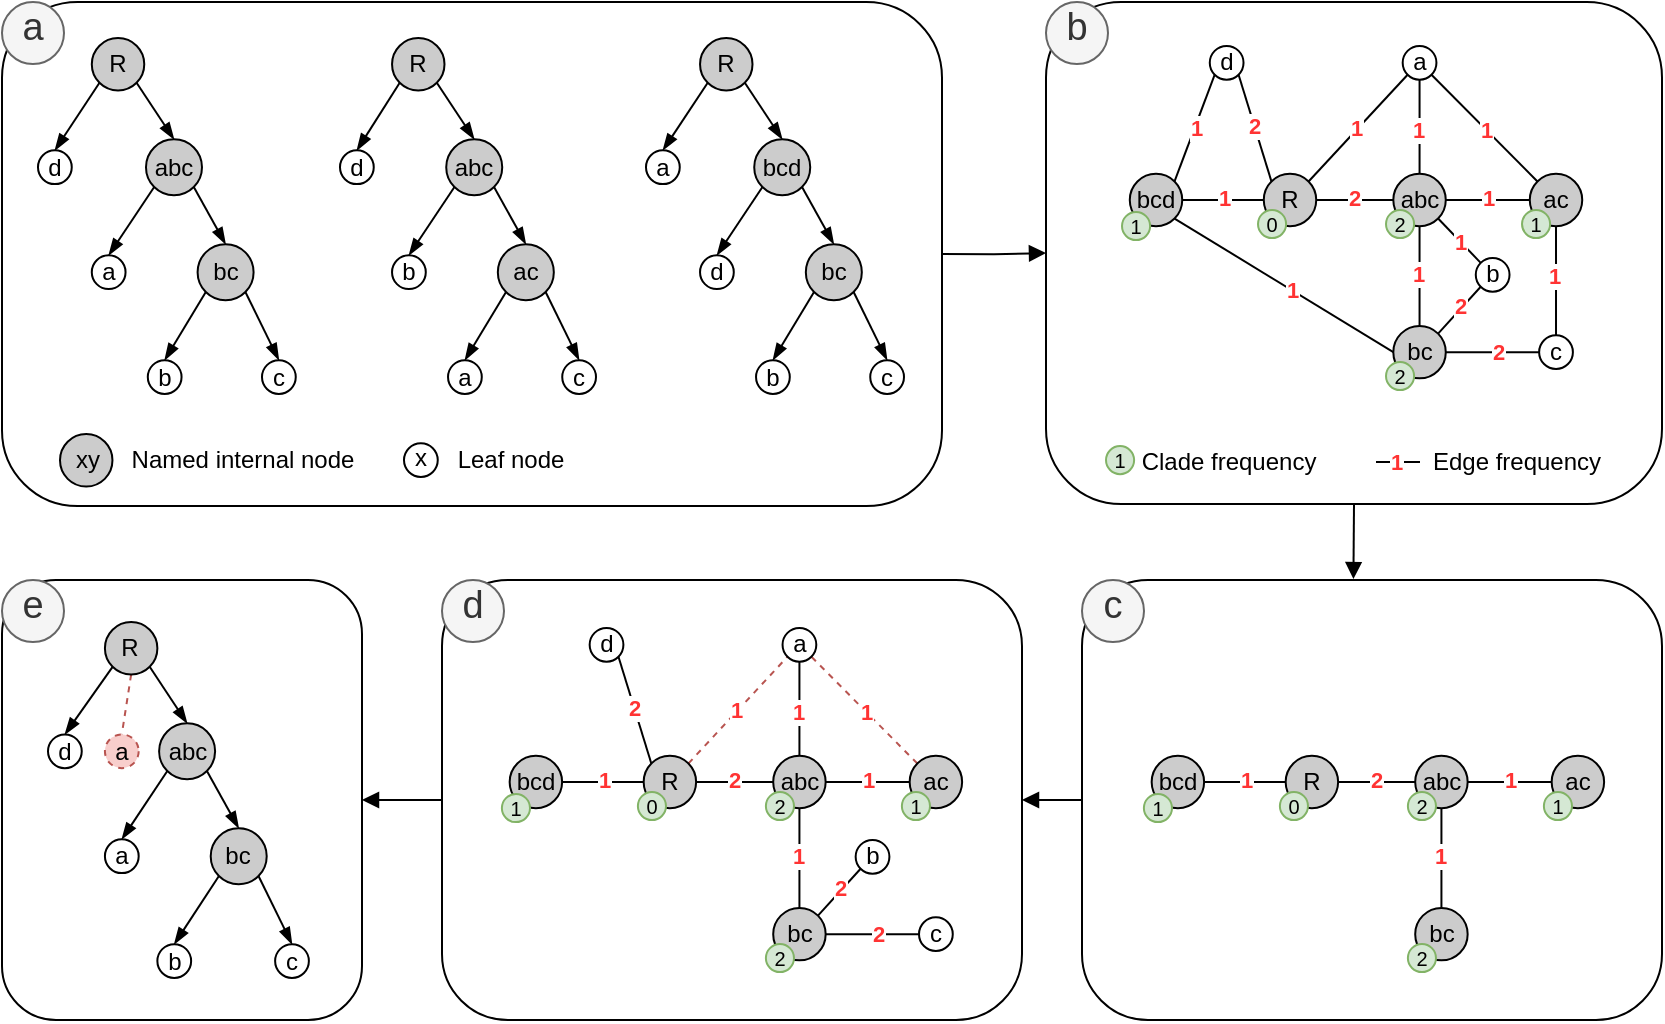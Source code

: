 <mxfile version="24.7.6" pages="2">
  <diagram name="Page-1" id="XL3eCxpyWtEeukDun9zr">
    <mxGraphModel dx="863" dy="1558" grid="0" gridSize="10" guides="1" tooltips="1" connect="1" arrows="1" fold="1" page="1" pageScale="1" pageWidth="850" pageHeight="1100" math="0" shadow="0">
      <root>
        <mxCell id="KEGzqHDlvnHYpoda9I_1-0" />
        <mxCell id="KEGzqHDlvnHYpoda9I_1-1" parent="KEGzqHDlvnHYpoda9I_1-0" />
        <mxCell id="qhgat8wSMTNiafaL7B5G-178" value="" style="rounded=1;whiteSpace=wrap;html=1;container=0;" parent="KEGzqHDlvnHYpoda9I_1-1" vertex="1">
          <mxGeometry x="550" y="-744" width="290" height="220" as="geometry" />
        </mxCell>
        <mxCell id="qhgat8wSMTNiafaL7B5G-174" style="edgeStyle=orthogonalEdgeStyle;rounded=0;orthogonalLoop=1;jettySize=auto;html=1;exitX=1;exitY=0.5;exitDx=0;exitDy=0;entryX=0;entryY=0.5;entryDx=0;entryDy=0;endArrow=block;endFill=1;" parent="KEGzqHDlvnHYpoda9I_1-1" source="KEGzqHDlvnHYpoda9I_1-5" target="qhgat8wSMTNiafaL7B5G-53" edge="1">
          <mxGeometry relative="1" as="geometry" />
        </mxCell>
        <mxCell id="qhgat8wSMTNiafaL7B5G-217" style="edgeStyle=orthogonalEdgeStyle;rounded=0;orthogonalLoop=1;jettySize=auto;html=1;exitX=0.5;exitY=1;exitDx=0;exitDy=0;endArrow=block;endFill=1;entryX=0.468;entryY=-0.002;entryDx=0;entryDy=0;entryPerimeter=0;" parent="KEGzqHDlvnHYpoda9I_1-1" source="qhgat8wSMTNiafaL7B5G-53" target="qhgat8wSMTNiafaL7B5G-178" edge="1">
          <mxGeometry relative="1" as="geometry">
            <mxPoint x="686" y="-719" as="targetPoint" />
          </mxGeometry>
        </mxCell>
        <mxCell id="qhgat8wSMTNiafaL7B5G-293" style="edgeStyle=orthogonalEdgeStyle;rounded=0;orthogonalLoop=1;jettySize=auto;html=1;exitX=0;exitY=0.5;exitDx=0;exitDy=0;entryX=1;entryY=0.5;entryDx=0;entryDy=0;endArrow=block;endFill=1;" parent="KEGzqHDlvnHYpoda9I_1-1" source="qhgat8wSMTNiafaL7B5G-178" target="qhgat8wSMTNiafaL7B5G-223" edge="1">
          <mxGeometry relative="1" as="geometry" />
        </mxCell>
        <mxCell id="qhgat8wSMTNiafaL7B5G-294" style="edgeStyle=orthogonalEdgeStyle;rounded=0;orthogonalLoop=1;jettySize=auto;html=1;exitX=0;exitY=0.5;exitDx=0;exitDy=0;entryX=1;entryY=0.5;entryDx=0;entryDy=0;endArrow=block;endFill=1;" parent="KEGzqHDlvnHYpoda9I_1-1" source="qhgat8wSMTNiafaL7B5G-223" target="qhgat8wSMTNiafaL7B5G-252" edge="1">
          <mxGeometry relative="1" as="geometry" />
        </mxCell>
        <mxCell id="qhgat8wSMTNiafaL7B5G-223" value="" style="rounded=1;whiteSpace=wrap;html=1;container=0;" parent="KEGzqHDlvnHYpoda9I_1-1" vertex="1">
          <mxGeometry x="230" y="-744" width="290" height="220" as="geometry" />
        </mxCell>
        <mxCell id="BwE2QEpdmp8g6l8b1Yzs-113" value="" style="group" parent="KEGzqHDlvnHYpoda9I_1-1" vertex="1" connectable="0">
          <mxGeometry x="580.94" y="-656.11" width="230.12" height="108.17" as="geometry" />
        </mxCell>
        <mxCell id="BwE2QEpdmp8g6l8b1Yzs-78" style="edgeStyle=orthogonalEdgeStyle;rounded=0;orthogonalLoop=1;jettySize=auto;html=1;entryX=1;entryY=0.5;entryDx=0;entryDy=0;endArrow=none;endFill=0;" parent="BwE2QEpdmp8g6l8b1Yzs-113" source="BwE2QEpdmp8g6l8b1Yzs-86" target="BwE2QEpdmp8g6l8b1Yzs-87" edge="1">
          <mxGeometry relative="1" as="geometry" />
        </mxCell>
        <mxCell id="BwE2QEpdmp8g6l8b1Yzs-79" value="1" style="edgeLabel;html=1;align=center;verticalAlign=middle;resizable=0;points=[];fontColor=#FF3333;fontStyle=1" parent="BwE2QEpdmp8g6l8b1Yzs-78" vertex="1" connectable="0">
          <mxGeometry x="-0.025" y="-1" relative="1" as="geometry">
            <mxPoint as="offset" />
          </mxGeometry>
        </mxCell>
        <mxCell id="BwE2QEpdmp8g6l8b1Yzs-80" style="rounded=0;orthogonalLoop=1;jettySize=auto;html=1;exitX=1;exitY=0.5;exitDx=0;exitDy=0;entryX=0;entryY=0.5;entryDx=0;entryDy=0;endArrow=none;endFill=0;" parent="BwE2QEpdmp8g6l8b1Yzs-113" source="BwE2QEpdmp8g6l8b1Yzs-86" target="BwE2QEpdmp8g6l8b1Yzs-94" edge="1">
          <mxGeometry relative="1" as="geometry" />
        </mxCell>
        <mxCell id="BwE2QEpdmp8g6l8b1Yzs-81" value="2" style="edgeLabel;html=1;align=center;verticalAlign=middle;resizable=0;points=[];fontColor=#FF3333;fontStyle=1" parent="BwE2QEpdmp8g6l8b1Yzs-80" vertex="1" connectable="0">
          <mxGeometry x="-0.014" y="-1" relative="1" as="geometry">
            <mxPoint y="-2" as="offset" />
          </mxGeometry>
        </mxCell>
        <mxCell id="BwE2QEpdmp8g6l8b1Yzs-86" value="R" style="ellipse;whiteSpace=wrap;html=1;aspect=fixed;fontStyle=0;fillColor=#cccccc;" parent="BwE2QEpdmp8g6l8b1Yzs-113" vertex="1">
          <mxGeometry x="70.89" width="26.23" height="26.23" as="geometry" />
        </mxCell>
        <mxCell id="BwE2QEpdmp8g6l8b1Yzs-87" value="bcd" style="ellipse;whiteSpace=wrap;html=1;aspect=fixed;fontStyle=0;fillColor=#cccccc;" parent="BwE2QEpdmp8g6l8b1Yzs-113" vertex="1">
          <mxGeometry x="3.89" width="26.23" height="26.23" as="geometry" />
        </mxCell>
        <mxCell id="BwE2QEpdmp8g6l8b1Yzs-88" style="rounded=0;orthogonalLoop=1;jettySize=auto;html=1;exitX=1;exitY=0.5;exitDx=0;exitDy=0;entryX=0;entryY=0.5;entryDx=0;entryDy=0;endArrow=none;endFill=0;" parent="BwE2QEpdmp8g6l8b1Yzs-113" source="BwE2QEpdmp8g6l8b1Yzs-94" target="BwE2QEpdmp8g6l8b1Yzs-97" edge="1">
          <mxGeometry relative="1" as="geometry" />
        </mxCell>
        <mxCell id="BwE2QEpdmp8g6l8b1Yzs-89" value="1" style="edgeLabel;html=1;align=center;verticalAlign=middle;resizable=0;points=[];fontColor=#FF3333;fontStyle=1" parent="BwE2QEpdmp8g6l8b1Yzs-88" vertex="1" connectable="0">
          <mxGeometry x="-0.023" relative="1" as="geometry">
            <mxPoint y="-1" as="offset" />
          </mxGeometry>
        </mxCell>
        <mxCell id="BwE2QEpdmp8g6l8b1Yzs-90" style="edgeStyle=orthogonalEdgeStyle;rounded=0;orthogonalLoop=1;jettySize=auto;html=1;exitX=0.5;exitY=1;exitDx=0;exitDy=0;entryX=0.5;entryY=0;entryDx=0;entryDy=0;endArrow=none;endFill=0;" parent="BwE2QEpdmp8g6l8b1Yzs-113" source="BwE2QEpdmp8g6l8b1Yzs-94" target="BwE2QEpdmp8g6l8b1Yzs-102" edge="1">
          <mxGeometry relative="1" as="geometry" />
        </mxCell>
        <mxCell id="BwE2QEpdmp8g6l8b1Yzs-91" value="1" style="edgeLabel;html=1;align=center;verticalAlign=middle;resizable=0;points=[];fontColor=#FF3333;fontStyle=1" parent="BwE2QEpdmp8g6l8b1Yzs-90" vertex="1" connectable="0">
          <mxGeometry x="-0.089" y="-1" relative="1" as="geometry">
            <mxPoint y="1" as="offset" />
          </mxGeometry>
        </mxCell>
        <mxCell id="BwE2QEpdmp8g6l8b1Yzs-94" value="abc" style="ellipse;whiteSpace=wrap;html=1;aspect=fixed;fontStyle=0;fillColor=#cccccc;" parent="BwE2QEpdmp8g6l8b1Yzs-113" vertex="1">
          <mxGeometry x="135.66" width="26.23" height="26.23" as="geometry" />
        </mxCell>
        <mxCell id="BwE2QEpdmp8g6l8b1Yzs-97" value="ac" style="ellipse;whiteSpace=wrap;html=1;aspect=fixed;fontStyle=0;fillColor=#cccccc;" parent="BwE2QEpdmp8g6l8b1Yzs-113" vertex="1">
          <mxGeometry x="203.89" width="26.23" height="26.23" as="geometry" />
        </mxCell>
        <mxCell id="BwE2QEpdmp8g6l8b1Yzs-102" value="bc" style="ellipse;whiteSpace=wrap;html=1;aspect=fixed;fontStyle=0;fillColor=#cccccc;" parent="BwE2QEpdmp8g6l8b1Yzs-113" vertex="1">
          <mxGeometry x="135.66" y="76.06" width="26.23" height="26.23" as="geometry" />
        </mxCell>
        <mxCell id="BwE2QEpdmp8g6l8b1Yzs-107" value="&lt;font style=&quot;font-size: 10px;&quot;&gt;1&lt;/font&gt;" style="ellipse;whiteSpace=wrap;html=1;aspect=fixed;fillColor=#d5e8d4;strokeColor=#82b366;fontSize=10;" parent="BwE2QEpdmp8g6l8b1Yzs-113" vertex="1">
          <mxGeometry y="19.11" width="14.06" height="14.06" as="geometry" />
        </mxCell>
        <mxCell id="BwE2QEpdmp8g6l8b1Yzs-108" value="0" style="ellipse;whiteSpace=wrap;html=1;aspect=fixed;fillColor=#d5e8d4;strokeColor=#82b366;fontSize=10;" parent="BwE2QEpdmp8g6l8b1Yzs-113" vertex="1">
          <mxGeometry x="68" y="18.11" width="14.06" height="14.06" as="geometry" />
        </mxCell>
        <mxCell id="BwE2QEpdmp8g6l8b1Yzs-109" value="2" style="ellipse;whiteSpace=wrap;html=1;aspect=fixed;fillColor=#d5e8d4;strokeColor=#82b366;fontSize=10;" parent="BwE2QEpdmp8g6l8b1Yzs-113" vertex="1">
          <mxGeometry x="132.0" y="18.11" width="14.06" height="14.06" as="geometry" />
        </mxCell>
        <mxCell id="BwE2QEpdmp8g6l8b1Yzs-110" value="1" style="ellipse;whiteSpace=wrap;html=1;aspect=fixed;fillColor=#d5e8d4;strokeColor=#82b366;fontSize=10;" parent="BwE2QEpdmp8g6l8b1Yzs-113" vertex="1">
          <mxGeometry x="200" y="18.11" width="14.06" height="14.06" as="geometry" />
        </mxCell>
        <mxCell id="BwE2QEpdmp8g6l8b1Yzs-111" value="2" style="ellipse;whiteSpace=wrap;html=1;aspect=fixed;fillColor=#d5e8d4;strokeColor=#82b366;fontSize=10;" parent="BwE2QEpdmp8g6l8b1Yzs-113" vertex="1">
          <mxGeometry x="132.0" y="94.11" width="14.06" height="14.06" as="geometry" />
        </mxCell>
        <mxCell id="eJf6_4eixbBHyXrfQQUo-2" value="c" style="ellipse;whiteSpace=wrap;html=1;aspect=fixed;fontSize=19;verticalAlign=middle;fillColor=#f5f5f5;strokeColor=#666666;fontColor=#333333;spacingBottom=5;" parent="KEGzqHDlvnHYpoda9I_1-1" vertex="1">
          <mxGeometry x="550" y="-744" width="31" height="31" as="geometry" />
        </mxCell>
        <mxCell id="eJf6_4eixbBHyXrfQQUo-3" value="d" style="ellipse;whiteSpace=wrap;html=1;aspect=fixed;fontSize=19;verticalAlign=middle;fillColor=#f5f5f5;strokeColor=#666666;fontColor=#333333;spacingBottom=5;" parent="KEGzqHDlvnHYpoda9I_1-1" vertex="1">
          <mxGeometry x="230" y="-744" width="31" height="31" as="geometry" />
        </mxCell>
        <mxCell id="qhgat8wSMTNiafaL7B5G-252" value="" style="rounded=1;whiteSpace=wrap;html=1;container=0;" parent="KEGzqHDlvnHYpoda9I_1-1" vertex="1">
          <mxGeometry x="10" y="-744" width="180" height="220" as="geometry" />
        </mxCell>
        <mxCell id="qhgat8wSMTNiafaL7B5G-285" value="d" style="ellipse;whiteSpace=wrap;html=1;aspect=fixed;fontStyle=0;verticalAlign=middle;fontSize=12;spacingBottom=0;" parent="KEGzqHDlvnHYpoda9I_1-1" vertex="1">
          <mxGeometry x="32.997" y="-666.803" width="16.881" height="16.881" as="geometry" />
        </mxCell>
        <mxCell id="qhgat8wSMTNiafaL7B5G-282" style="rounded=0;orthogonalLoop=1;jettySize=auto;html=1;exitX=0;exitY=1;exitDx=0;exitDy=0;entryX=0.5;entryY=0;entryDx=0;entryDy=0;endArrow=blockThin;endFill=1;" parent="KEGzqHDlvnHYpoda9I_1-1" source="qhgat8wSMTNiafaL7B5G-284" target="qhgat8wSMTNiafaL7B5G-285" edge="1">
          <mxGeometry relative="1" as="geometry" />
        </mxCell>
        <mxCell id="qhgat8wSMTNiafaL7B5G-280" value="b" style="ellipse;whiteSpace=wrap;html=1;aspect=fixed;fontStyle=0;verticalAlign=middle;fontSize=12;spacingBottom=0;" parent="KEGzqHDlvnHYpoda9I_1-1" vertex="1">
          <mxGeometry x="87.687" y="-561.893" width="16.881" height="16.881" as="geometry" />
        </mxCell>
        <mxCell id="qhgat8wSMTNiafaL7B5G-281" value="a" style="ellipse;whiteSpace=wrap;html=1;aspect=fixed;fontStyle=0;verticalAlign=middle;fontSize=12;spacingBottom=0;spacingLeft=1;" parent="KEGzqHDlvnHYpoda9I_1-1" vertex="1">
          <mxGeometry x="61.457" y="-614.323" width="16.881" height="16.881" as="geometry" />
        </mxCell>
        <mxCell id="qhgat8wSMTNiafaL7B5G-283" style="rounded=0;orthogonalLoop=1;jettySize=auto;html=1;exitX=1;exitY=1;exitDx=0;exitDy=0;entryX=0.5;entryY=0;entryDx=0;entryDy=0;endArrow=blockThin;endFill=1;" parent="KEGzqHDlvnHYpoda9I_1-1" source="qhgat8wSMTNiafaL7B5G-284" target="qhgat8wSMTNiafaL7B5G-288" edge="1">
          <mxGeometry relative="1" as="geometry" />
        </mxCell>
        <mxCell id="qhgat8wSMTNiafaL7B5G-303" style="rounded=0;orthogonalLoop=1;jettySize=auto;html=1;exitX=0.5;exitY=1;exitDx=0;exitDy=0;entryX=0.5;entryY=0;entryDx=0;entryDy=0;endArrow=none;endFill=0;fillColor=#f8cecc;strokeColor=#b85450;dashed=1;" parent="KEGzqHDlvnHYpoda9I_1-1" source="qhgat8wSMTNiafaL7B5G-284" target="qhgat8wSMTNiafaL7B5G-302" edge="1">
          <mxGeometry relative="1" as="geometry" />
        </mxCell>
        <mxCell id="qhgat8wSMTNiafaL7B5G-284" value="R" style="ellipse;whiteSpace=wrap;html=1;aspect=fixed;fontStyle=0;fillColor=#cccccc;" parent="KEGzqHDlvnHYpoda9I_1-1" vertex="1">
          <mxGeometry x="61.46" y="-722.98" width="26.23" height="26.23" as="geometry" />
        </mxCell>
        <mxCell id="qhgat8wSMTNiafaL7B5G-286" style="rounded=0;orthogonalLoop=1;jettySize=auto;html=1;exitX=0;exitY=1;exitDx=0;exitDy=0;entryX=0.5;entryY=0;entryDx=0;entryDy=0;endArrow=blockThin;endFill=1;" parent="KEGzqHDlvnHYpoda9I_1-1" source="qhgat8wSMTNiafaL7B5G-288" target="qhgat8wSMTNiafaL7B5G-281" edge="1">
          <mxGeometry relative="1" as="geometry" />
        </mxCell>
        <mxCell id="qhgat8wSMTNiafaL7B5G-287" style="rounded=0;orthogonalLoop=1;jettySize=auto;html=1;exitX=1;exitY=1;exitDx=0;exitDy=0;entryX=0.5;entryY=0;entryDx=0;entryDy=0;endArrow=blockThin;endFill=1;" parent="KEGzqHDlvnHYpoda9I_1-1" source="qhgat8wSMTNiafaL7B5G-288" target="qhgat8wSMTNiafaL7B5G-291" edge="1">
          <mxGeometry relative="1" as="geometry" />
        </mxCell>
        <mxCell id="qhgat8wSMTNiafaL7B5G-288" value="abc" style="ellipse;whiteSpace=wrap;html=1;aspect=fixed;fontStyle=0;fillColor=#cccccc;" parent="KEGzqHDlvnHYpoda9I_1-1" vertex="1">
          <mxGeometry x="88.557" y="-672.363" width="28" height="28" as="geometry" />
        </mxCell>
        <mxCell id="qhgat8wSMTNiafaL7B5G-289" style="rounded=0;orthogonalLoop=1;jettySize=auto;html=1;exitX=0;exitY=1;exitDx=0;exitDy=0;entryX=0.5;entryY=0;entryDx=0;entryDy=0;endArrow=blockThin;endFill=1;" parent="KEGzqHDlvnHYpoda9I_1-1" source="qhgat8wSMTNiafaL7B5G-291" target="qhgat8wSMTNiafaL7B5G-280" edge="1">
          <mxGeometry relative="1" as="geometry" />
        </mxCell>
        <mxCell id="qhgat8wSMTNiafaL7B5G-290" style="rounded=0;orthogonalLoop=1;jettySize=auto;html=1;exitX=1;exitY=1;exitDx=0;exitDy=0;entryX=0.5;entryY=0;entryDx=0;entryDy=0;endArrow=blockThin;endFill=1;" parent="KEGzqHDlvnHYpoda9I_1-1" source="qhgat8wSMTNiafaL7B5G-291" target="qhgat8wSMTNiafaL7B5G-292" edge="1">
          <mxGeometry relative="1" as="geometry" />
        </mxCell>
        <mxCell id="qhgat8wSMTNiafaL7B5G-291" value="bc" style="ellipse;whiteSpace=wrap;html=1;aspect=fixed;fontStyle=0;fillColor=#cccccc;" parent="KEGzqHDlvnHYpoda9I_1-1" vertex="1">
          <mxGeometry x="114.357" y="-619.883" width="28" height="28" as="geometry" />
        </mxCell>
        <mxCell id="qhgat8wSMTNiafaL7B5G-292" value="c" style="ellipse;whiteSpace=wrap;html=1;aspect=fixed;fontStyle=0;verticalAlign=middle;fontSize=12;spacingBottom=0;spacingRight=1;" parent="KEGzqHDlvnHYpoda9I_1-1" vertex="1">
          <mxGeometry x="146.557" y="-561.893" width="16.881" height="16.881" as="geometry" />
        </mxCell>
        <mxCell id="qhgat8wSMTNiafaL7B5G-302" value="a" style="ellipse;whiteSpace=wrap;html=1;aspect=fixed;fontStyle=0;verticalAlign=middle;fillColor=#f8cecc;strokeColor=#b85450;dashed=1;fontSize=12;spacingBottom=0;spacingLeft=1;" parent="KEGzqHDlvnHYpoda9I_1-1" vertex="1">
          <mxGeometry x="61.457" y="-666.803" width="16.881" height="16.881" as="geometry" />
        </mxCell>
        <mxCell id="eJf6_4eixbBHyXrfQQUo-4" value="e" style="ellipse;whiteSpace=wrap;html=1;aspect=fixed;fontSize=19;verticalAlign=middle;fillColor=#f5f5f5;strokeColor=#666666;fontColor=#333333;spacingBottom=5;" parent="KEGzqHDlvnHYpoda9I_1-1" vertex="1">
          <mxGeometry x="10" y="-744" width="31" height="31" as="geometry" />
        </mxCell>
        <mxCell id="KEGzqHDlvnHYpoda9I_1-5" value="" style="rounded=1;whiteSpace=wrap;html=1;" parent="KEGzqHDlvnHYpoda9I_1-1" vertex="1">
          <mxGeometry x="10" y="-1032.94" width="470" height="252" as="geometry" />
        </mxCell>
        <mxCell id="qhgat8wSMTNiafaL7B5G-28" value="d" style="ellipse;whiteSpace=wrap;html=1;aspect=fixed;fontStyle=0;verticalAlign=middle;fontSize=12;spacingBottom=0;" parent="KEGzqHDlvnHYpoda9I_1-1" vertex="1">
          <mxGeometry x="178.997" y="-958.823" width="16.881" height="16.881" as="geometry" />
        </mxCell>
        <mxCell id="qhgat8wSMTNiafaL7B5G-122" style="rounded=0;orthogonalLoop=1;jettySize=auto;html=1;exitX=0;exitY=1;exitDx=0;exitDy=0;entryX=0.5;entryY=0;entryDx=0;entryDy=0;endArrow=blockThin;endFill=1;" parent="KEGzqHDlvnHYpoda9I_1-1" source="qhgat8wSMTNiafaL7B5G-27" target="qhgat8wSMTNiafaL7B5G-28" edge="1">
          <mxGeometry relative="1" as="geometry" />
        </mxCell>
        <mxCell id="qhgat8wSMTNiafaL7B5G-23" value="a" style="ellipse;whiteSpace=wrap;html=1;aspect=fixed;fontStyle=0;verticalAlign=middle;fontSize=12;spacingBottom=0;" parent="KEGzqHDlvnHYpoda9I_1-1" vertex="1">
          <mxGeometry x="233.017" y="-853.913" width="16.881" height="16.881" as="geometry" />
        </mxCell>
        <mxCell id="qhgat8wSMTNiafaL7B5G-25" value="b" style="ellipse;whiteSpace=wrap;html=1;aspect=fixed;fontStyle=0;verticalAlign=middle;fontSize=12;spacingBottom=0;" parent="KEGzqHDlvnHYpoda9I_1-1" vertex="1">
          <mxGeometry x="205.017" y="-906.343" width="16.881" height="16.881" as="geometry" />
        </mxCell>
        <mxCell id="qhgat8wSMTNiafaL7B5G-123" style="rounded=0;orthogonalLoop=1;jettySize=auto;html=1;exitX=1;exitY=1;exitDx=0;exitDy=0;entryX=0.5;entryY=0;entryDx=0;entryDy=0;endArrow=blockThin;endFill=1;" parent="KEGzqHDlvnHYpoda9I_1-1" source="qhgat8wSMTNiafaL7B5G-27" target="qhgat8wSMTNiafaL7B5G-30" edge="1">
          <mxGeometry relative="1" as="geometry" />
        </mxCell>
        <mxCell id="qhgat8wSMTNiafaL7B5G-27" value="R" style="ellipse;whiteSpace=wrap;html=1;aspect=fixed;fontStyle=0;fillColor=#cccccc;" parent="KEGzqHDlvnHYpoda9I_1-1" vertex="1">
          <mxGeometry x="205.02" y="-1015" width="26.23" height="26.23" as="geometry" />
        </mxCell>
        <mxCell id="qhgat8wSMTNiafaL7B5G-124" style="rounded=0;orthogonalLoop=1;jettySize=auto;html=1;exitX=0;exitY=1;exitDx=0;exitDy=0;entryX=0.5;entryY=0;entryDx=0;entryDy=0;endArrow=blockThin;endFill=1;" parent="KEGzqHDlvnHYpoda9I_1-1" source="qhgat8wSMTNiafaL7B5G-30" target="qhgat8wSMTNiafaL7B5G-25" edge="1">
          <mxGeometry relative="1" as="geometry" />
        </mxCell>
        <mxCell id="qhgat8wSMTNiafaL7B5G-125" style="rounded=0;orthogonalLoop=1;jettySize=auto;html=1;exitX=1;exitY=1;exitDx=0;exitDy=0;entryX=0.5;entryY=0;entryDx=0;entryDy=0;endArrow=blockThin;endFill=1;" parent="KEGzqHDlvnHYpoda9I_1-1" source="qhgat8wSMTNiafaL7B5G-30" target="qhgat8wSMTNiafaL7B5G-32" edge="1">
          <mxGeometry relative="1" as="geometry" />
        </mxCell>
        <mxCell id="qhgat8wSMTNiafaL7B5G-30" value="abc" style="ellipse;whiteSpace=wrap;html=1;aspect=fixed;fontStyle=0;fillColor=#cccccc;" parent="KEGzqHDlvnHYpoda9I_1-1" vertex="1">
          <mxGeometry x="232.117" y="-964.383" width="28" height="28" as="geometry" />
        </mxCell>
        <mxCell id="qhgat8wSMTNiafaL7B5G-126" style="rounded=0;orthogonalLoop=1;jettySize=auto;html=1;exitX=0;exitY=1;exitDx=0;exitDy=0;entryX=0.5;entryY=0;entryDx=0;entryDy=0;endArrow=blockThin;endFill=1;" parent="KEGzqHDlvnHYpoda9I_1-1" source="qhgat8wSMTNiafaL7B5G-32" target="qhgat8wSMTNiafaL7B5G-23" edge="1">
          <mxGeometry relative="1" as="geometry" />
        </mxCell>
        <mxCell id="qhgat8wSMTNiafaL7B5G-127" style="rounded=0;orthogonalLoop=1;jettySize=auto;html=1;exitX=1;exitY=1;exitDx=0;exitDy=0;entryX=0.5;entryY=0;entryDx=0;entryDy=0;endArrow=blockThin;endFill=1;" parent="KEGzqHDlvnHYpoda9I_1-1" source="qhgat8wSMTNiafaL7B5G-32" target="qhgat8wSMTNiafaL7B5G-34" edge="1">
          <mxGeometry relative="1" as="geometry" />
        </mxCell>
        <mxCell id="qhgat8wSMTNiafaL7B5G-32" value="ac" style="ellipse;whiteSpace=wrap;html=1;aspect=fixed;fontStyle=0;fillColor=#cccccc;" parent="KEGzqHDlvnHYpoda9I_1-1" vertex="1">
          <mxGeometry x="257.917" y="-911.903" width="28" height="28" as="geometry" />
        </mxCell>
        <mxCell id="qhgat8wSMTNiafaL7B5G-34" value="c" style="ellipse;whiteSpace=wrap;html=1;aspect=fixed;fontStyle=0;verticalAlign=middle;fontSize=12;spacingBottom=0;" parent="KEGzqHDlvnHYpoda9I_1-1" vertex="1">
          <mxGeometry x="290.117" y="-853.913" width="16.881" height="16.881" as="geometry" />
        </mxCell>
        <mxCell id="KEGzqHDlvnHYpoda9I_1-98" value="d" style="ellipse;whiteSpace=wrap;html=1;aspect=fixed;fontStyle=0;verticalAlign=middle;fontSize=12;spacingBottom=0;" parent="KEGzqHDlvnHYpoda9I_1-1" vertex="1">
          <mxGeometry x="27.997" y="-958.823" width="16.881" height="16.881" as="geometry" />
        </mxCell>
        <mxCell id="qhgat8wSMTNiafaL7B5G-128" style="rounded=0;orthogonalLoop=1;jettySize=auto;html=1;exitX=0;exitY=1;exitDx=0;exitDy=0;entryX=0.5;entryY=0;entryDx=0;entryDy=0;endArrow=blockThin;endFill=1;" parent="KEGzqHDlvnHYpoda9I_1-1" source="KEGzqHDlvnHYpoda9I_1-99" target="KEGzqHDlvnHYpoda9I_1-98" edge="1">
          <mxGeometry relative="1" as="geometry" />
        </mxCell>
        <mxCell id="qhgat8wSMTNiafaL7B5G-41" value="a" style="ellipse;whiteSpace=wrap;html=1;aspect=fixed;fontStyle=0;verticalAlign=middle;fontSize=12;spacingBottom=0;" parent="KEGzqHDlvnHYpoda9I_1-1" vertex="1">
          <mxGeometry x="331.997" y="-958.823" width="16.881" height="16.881" as="geometry" />
        </mxCell>
        <mxCell id="qhgat8wSMTNiafaL7B5G-116" style="rounded=0;orthogonalLoop=1;jettySize=auto;html=1;exitX=0;exitY=1;exitDx=0;exitDy=0;entryX=0.5;entryY=0;entryDx=0;entryDy=0;endArrow=blockThin;endFill=1;" parent="KEGzqHDlvnHYpoda9I_1-1" source="qhgat8wSMTNiafaL7B5G-40" target="qhgat8wSMTNiafaL7B5G-41" edge="1">
          <mxGeometry relative="1" as="geometry" />
        </mxCell>
        <mxCell id="eJf6_4eixbBHyXrfQQUo-0" value="a" style="ellipse;whiteSpace=wrap;html=1;aspect=fixed;fontSize=19;verticalAlign=middle;fillColor=#f5f5f5;strokeColor=#666666;fontColor=#333333;spacingBottom=5;" parent="KEGzqHDlvnHYpoda9I_1-1" vertex="1">
          <mxGeometry x="10" y="-1032.94" width="31" height="31" as="geometry" />
        </mxCell>
        <mxCell id="qhgat8wSMTNiafaL7B5G-53" value="" style="rounded=1;whiteSpace=wrap;html=1;container=0;" parent="KEGzqHDlvnHYpoda9I_1-1" vertex="1">
          <mxGeometry x="532" y="-1032.94" width="308" height="251" as="geometry" />
        </mxCell>
        <mxCell id="BwE2QEpdmp8g6l8b1Yzs-21" style="rounded=0;orthogonalLoop=1;jettySize=auto;html=1;endArrow=none;endFill=0;elbow=vertical;curved=1;" parent="KEGzqHDlvnHYpoda9I_1-1" edge="1">
          <mxGeometry relative="1" as="geometry">
            <mxPoint x="719" y="-802.94" as="sourcePoint" />
            <mxPoint x="697" y="-802.94" as="targetPoint" />
          </mxGeometry>
        </mxCell>
        <mxCell id="BwE2QEpdmp8g6l8b1Yzs-22" value="1" style="edgeLabel;html=1;align=center;verticalAlign=middle;resizable=0;points=[];fontColor=#FF3333;fontStyle=1" parent="BwE2QEpdmp8g6l8b1Yzs-21" vertex="1" connectable="0">
          <mxGeometry x="-0.062" y="-2" relative="1" as="geometry">
            <mxPoint x="-2" y="2" as="offset" />
          </mxGeometry>
        </mxCell>
        <mxCell id="BwE2QEpdmp8g6l8b1Yzs-23" value="Edge frequency" style="text;html=1;align=center;verticalAlign=middle;resizable=0;points=[];autosize=1;strokeColor=none;fillColor=none;" parent="KEGzqHDlvnHYpoda9I_1-1" vertex="1">
          <mxGeometry x="716.06" y="-815.94" width="102" height="26" as="geometry" />
        </mxCell>
        <mxCell id="BwE2QEpdmp8g6l8b1Yzs-20" value="Clade frequency" style="text;html=1;align=center;verticalAlign=middle;resizable=0;points=[];autosize=1;strokeColor=none;fillColor=none;" parent="KEGzqHDlvnHYpoda9I_1-1" vertex="1">
          <mxGeometry x="570.89" y="-815.94" width="105" height="26" as="geometry" />
        </mxCell>
        <mxCell id="BwE2QEpdmp8g6l8b1Yzs-19" value="1" style="ellipse;whiteSpace=wrap;html=1;aspect=fixed;fillColor=#d5e8d4;strokeColor=#82b366;fontSize=10;" parent="KEGzqHDlvnHYpoda9I_1-1" vertex="1">
          <mxGeometry x="562.0" y="-810.97" width="14.06" height="14.06" as="geometry" />
        </mxCell>
        <mxCell id="BwE2QEpdmp8g6l8b1Yzs-29" value="Leaf node" style="text;html=1;align=center;verticalAlign=middle;resizable=0;points=[];autosize=1;strokeColor=none;fillColor=none;" parent="KEGzqHDlvnHYpoda9I_1-1" vertex="1">
          <mxGeometry x="228.86" y="-816.94" width="71" height="26" as="geometry" />
        </mxCell>
        <mxCell id="BwE2QEpdmp8g6l8b1Yzs-28" value="x" style="ellipse;whiteSpace=wrap;html=1;aspect=fixed;fontStyle=0;verticalAlign=bottom;" parent="KEGzqHDlvnHYpoda9I_1-1" vertex="1">
          <mxGeometry x="210.997" y="-812.383" width="16.881" height="16.881" as="geometry" />
        </mxCell>
        <mxCell id="BwE2QEpdmp8g6l8b1Yzs-27" value="Named internal node" style="text;html=1;align=center;verticalAlign=middle;resizable=0;points=[];autosize=1;strokeColor=none;fillColor=none;" parent="KEGzqHDlvnHYpoda9I_1-1" vertex="1">
          <mxGeometry x="65.23" y="-816.71" width="129" height="26" as="geometry" />
        </mxCell>
        <mxCell id="BwE2QEpdmp8g6l8b1Yzs-26" value="xy" style="ellipse;whiteSpace=wrap;html=1;aspect=fixed;fontStyle=0;fillColor=#cccccc;verticalAlign=middle;align=center;spacingLeft=2;" parent="KEGzqHDlvnHYpoda9I_1-1" vertex="1">
          <mxGeometry x="39" y="-816.94" width="26.23" height="26.23" as="geometry" />
        </mxCell>
        <mxCell id="eJf6_4eixbBHyXrfQQUo-1" value="b" style="ellipse;whiteSpace=wrap;html=1;aspect=fixed;fontSize=19;verticalAlign=middle;fillColor=#f5f5f5;strokeColor=#666666;fontColor=#333333;spacingBottom=5;" parent="KEGzqHDlvnHYpoda9I_1-1" vertex="1">
          <mxGeometry x="532" y="-1032.94" width="31" height="31" as="geometry" />
        </mxCell>
        <mxCell id="qhgat8wSMTNiafaL7B5G-36" value="b" style="ellipse;whiteSpace=wrap;html=1;aspect=fixed;fontStyle=0;verticalAlign=middle;fontSize=12;spacingBottom=0;" parent="KEGzqHDlvnHYpoda9I_1-1" vertex="1">
          <mxGeometry x="387.017" y="-853.913" width="16.881" height="16.881" as="geometry" />
        </mxCell>
        <mxCell id="qhgat8wSMTNiafaL7B5G-38" value="d" style="ellipse;whiteSpace=wrap;html=1;aspect=fixed;fontStyle=0;verticalAlign=middle;fontSize=12;spacingBottom=0;" parent="KEGzqHDlvnHYpoda9I_1-1" vertex="1">
          <mxGeometry x="359.017" y="-906.343" width="16.881" height="16.881" as="geometry" />
        </mxCell>
        <mxCell id="qhgat8wSMTNiafaL7B5G-117" style="rounded=0;orthogonalLoop=1;jettySize=auto;html=1;exitX=1;exitY=1;exitDx=0;exitDy=0;entryX=0.5;entryY=0;entryDx=0;entryDy=0;endArrow=blockThin;endFill=1;" parent="KEGzqHDlvnHYpoda9I_1-1" source="qhgat8wSMTNiafaL7B5G-40" target="qhgat8wSMTNiafaL7B5G-43" edge="1">
          <mxGeometry relative="1" as="geometry" />
        </mxCell>
        <mxCell id="qhgat8wSMTNiafaL7B5G-40" value="R" style="ellipse;whiteSpace=wrap;html=1;aspect=fixed;fontStyle=0;fillColor=#cccccc;" parent="KEGzqHDlvnHYpoda9I_1-1" vertex="1">
          <mxGeometry x="359.02" y="-1015" width="26.23" height="26.23" as="geometry" />
        </mxCell>
        <mxCell id="qhgat8wSMTNiafaL7B5G-118" style="rounded=0;orthogonalLoop=1;jettySize=auto;html=1;exitX=1;exitY=1;exitDx=0;exitDy=0;entryX=0.5;entryY=0;entryDx=0;entryDy=0;endArrow=blockThin;endFill=1;" parent="KEGzqHDlvnHYpoda9I_1-1" source="qhgat8wSMTNiafaL7B5G-43" target="qhgat8wSMTNiafaL7B5G-45" edge="1">
          <mxGeometry relative="1" as="geometry" />
        </mxCell>
        <mxCell id="qhgat8wSMTNiafaL7B5G-119" style="rounded=0;orthogonalLoop=1;jettySize=auto;html=1;exitX=0;exitY=1;exitDx=0;exitDy=0;entryX=0.5;entryY=0;entryDx=0;entryDy=0;endArrow=blockThin;endFill=1;" parent="KEGzqHDlvnHYpoda9I_1-1" source="qhgat8wSMTNiafaL7B5G-43" target="qhgat8wSMTNiafaL7B5G-38" edge="1">
          <mxGeometry relative="1" as="geometry" />
        </mxCell>
        <mxCell id="qhgat8wSMTNiafaL7B5G-43" value="bcd" style="ellipse;whiteSpace=wrap;html=1;aspect=fixed;fontStyle=0;fillColor=#cccccc;" parent="KEGzqHDlvnHYpoda9I_1-1" vertex="1">
          <mxGeometry x="386.117" y="-964.383" width="28" height="28" as="geometry" />
        </mxCell>
        <mxCell id="qhgat8wSMTNiafaL7B5G-120" style="rounded=0;orthogonalLoop=1;jettySize=auto;html=1;exitX=0;exitY=1;exitDx=0;exitDy=0;entryX=0.5;entryY=0;entryDx=0;entryDy=0;endArrow=blockThin;endFill=1;" parent="KEGzqHDlvnHYpoda9I_1-1" source="qhgat8wSMTNiafaL7B5G-45" target="qhgat8wSMTNiafaL7B5G-36" edge="1">
          <mxGeometry relative="1" as="geometry" />
        </mxCell>
        <mxCell id="qhgat8wSMTNiafaL7B5G-121" style="rounded=0;orthogonalLoop=1;jettySize=auto;html=1;exitX=1;exitY=1;exitDx=0;exitDy=0;entryX=0.5;entryY=0;entryDx=0;entryDy=0;endArrow=blockThin;endFill=1;" parent="KEGzqHDlvnHYpoda9I_1-1" source="qhgat8wSMTNiafaL7B5G-45" target="qhgat8wSMTNiafaL7B5G-47" edge="1">
          <mxGeometry relative="1" as="geometry" />
        </mxCell>
        <mxCell id="qhgat8wSMTNiafaL7B5G-45" value="bc" style="ellipse;whiteSpace=wrap;html=1;aspect=fixed;fontStyle=0;fillColor=#cccccc;" parent="KEGzqHDlvnHYpoda9I_1-1" vertex="1">
          <mxGeometry x="411.917" y="-911.903" width="28" height="28" as="geometry" />
        </mxCell>
        <mxCell id="qhgat8wSMTNiafaL7B5G-47" value="c" style="ellipse;whiteSpace=wrap;html=1;aspect=fixed;fontStyle=0;verticalAlign=middle;fontSize=12;spacingBottom=0;" parent="KEGzqHDlvnHYpoda9I_1-1" vertex="1">
          <mxGeometry x="444.117" y="-853.913" width="16.881" height="16.881" as="geometry" />
        </mxCell>
        <mxCell id="qhgat8wSMTNiafaL7B5G-18" value="b" style="ellipse;whiteSpace=wrap;html=1;aspect=fixed;fontStyle=0;verticalAlign=middle;fontSize=12;spacingBottom=0;" parent="KEGzqHDlvnHYpoda9I_1-1" vertex="1">
          <mxGeometry x="82.897" y="-853.913" width="16.881" height="16.881" as="geometry" />
        </mxCell>
        <mxCell id="qhgat8wSMTNiafaL7B5G-9" value="a" style="ellipse;whiteSpace=wrap;html=1;aspect=fixed;fontStyle=0;verticalAlign=middle;fontSize=12;spacingBottom=0;" parent="KEGzqHDlvnHYpoda9I_1-1" vertex="1">
          <mxGeometry x="54.897" y="-906.343" width="16.881" height="16.881" as="geometry" />
        </mxCell>
        <mxCell id="qhgat8wSMTNiafaL7B5G-129" style="rounded=0;orthogonalLoop=1;jettySize=auto;html=1;exitX=1;exitY=1;exitDx=0;exitDy=0;entryX=0.5;entryY=0;entryDx=0;entryDy=0;endArrow=blockThin;endFill=1;" parent="KEGzqHDlvnHYpoda9I_1-1" source="KEGzqHDlvnHYpoda9I_1-99" target="qhgat8wSMTNiafaL7B5G-0" edge="1">
          <mxGeometry relative="1" as="geometry" />
        </mxCell>
        <mxCell id="KEGzqHDlvnHYpoda9I_1-99" value="R" style="ellipse;whiteSpace=wrap;html=1;aspect=fixed;fontStyle=0;fillColor=#cccccc;" parent="KEGzqHDlvnHYpoda9I_1-1" vertex="1">
          <mxGeometry x="54.9" y="-1015" width="26.23" height="26.23" as="geometry" />
        </mxCell>
        <mxCell id="qhgat8wSMTNiafaL7B5G-130" style="rounded=0;orthogonalLoop=1;jettySize=auto;html=1;exitX=0;exitY=1;exitDx=0;exitDy=0;entryX=0.5;entryY=0;entryDx=0;entryDy=0;endArrow=blockThin;endFill=1;" parent="KEGzqHDlvnHYpoda9I_1-1" source="qhgat8wSMTNiafaL7B5G-0" target="qhgat8wSMTNiafaL7B5G-9" edge="1">
          <mxGeometry relative="1" as="geometry" />
        </mxCell>
        <mxCell id="qhgat8wSMTNiafaL7B5G-131" style="rounded=0;orthogonalLoop=1;jettySize=auto;html=1;exitX=1;exitY=1;exitDx=0;exitDy=0;entryX=0.5;entryY=0;entryDx=0;entryDy=0;endArrow=blockThin;endFill=1;" parent="KEGzqHDlvnHYpoda9I_1-1" source="qhgat8wSMTNiafaL7B5G-0" target="qhgat8wSMTNiafaL7B5G-7" edge="1">
          <mxGeometry relative="1" as="geometry" />
        </mxCell>
        <mxCell id="qhgat8wSMTNiafaL7B5G-0" value="abc" style="ellipse;whiteSpace=wrap;html=1;aspect=fixed;fontStyle=0;fillColor=#cccccc;" parent="KEGzqHDlvnHYpoda9I_1-1" vertex="1">
          <mxGeometry x="81.997" y="-964.383" width="28" height="28" as="geometry" />
        </mxCell>
        <mxCell id="qhgat8wSMTNiafaL7B5G-132" style="rounded=0;orthogonalLoop=1;jettySize=auto;html=1;exitX=0;exitY=1;exitDx=0;exitDy=0;entryX=0.5;entryY=0;entryDx=0;entryDy=0;endArrow=blockThin;endFill=1;" parent="KEGzqHDlvnHYpoda9I_1-1" source="qhgat8wSMTNiafaL7B5G-7" target="qhgat8wSMTNiafaL7B5G-18" edge="1">
          <mxGeometry relative="1" as="geometry" />
        </mxCell>
        <mxCell id="qhgat8wSMTNiafaL7B5G-133" style="rounded=0;orthogonalLoop=1;jettySize=auto;html=1;exitX=1;exitY=1;exitDx=0;exitDy=0;entryX=0.5;entryY=0;entryDx=0;entryDy=0;endArrow=blockThin;endFill=1;" parent="KEGzqHDlvnHYpoda9I_1-1" source="qhgat8wSMTNiafaL7B5G-7" target="qhgat8wSMTNiafaL7B5G-22" edge="1">
          <mxGeometry relative="1" as="geometry" />
        </mxCell>
        <mxCell id="qhgat8wSMTNiafaL7B5G-7" value="bc" style="ellipse;whiteSpace=wrap;html=1;aspect=fixed;fontStyle=0;fillColor=#cccccc;" parent="KEGzqHDlvnHYpoda9I_1-1" vertex="1">
          <mxGeometry x="107.797" y="-911.903" width="28" height="28" as="geometry" />
        </mxCell>
        <mxCell id="qhgat8wSMTNiafaL7B5G-22" value="c" style="ellipse;whiteSpace=wrap;html=1;aspect=fixed;fontStyle=0;verticalAlign=middle;fontSize=12;spacingBottom=0;" parent="KEGzqHDlvnHYpoda9I_1-1" vertex="1">
          <mxGeometry x="139.997" y="-853.913" width="16.881" height="16.881" as="geometry" />
        </mxCell>
        <mxCell id="qhgat8wSMTNiafaL7B5G-113" style="edgeStyle=orthogonalEdgeStyle;rounded=0;orthogonalLoop=1;jettySize=auto;html=1;entryX=1;entryY=0.5;entryDx=0;entryDy=0;endArrow=none;endFill=0;" parent="KEGzqHDlvnHYpoda9I_1-1" source="qhgat8wSMTNiafaL7B5G-103" target="qhgat8wSMTNiafaL7B5G-112" edge="1">
          <mxGeometry relative="1" as="geometry" />
        </mxCell>
        <mxCell id="qhgat8wSMTNiafaL7B5G-170" value="1" style="edgeLabel;html=1;align=center;verticalAlign=middle;resizable=0;points=[];fontColor=#FF3333;fontStyle=1;container=0;" parent="qhgat8wSMTNiafaL7B5G-113" vertex="1" connectable="0">
          <mxGeometry x="-0.025" y="-1" relative="1" as="geometry">
            <mxPoint as="offset" />
          </mxGeometry>
        </mxCell>
        <mxCell id="qhgat8wSMTNiafaL7B5G-140" style="rounded=0;orthogonalLoop=1;jettySize=auto;html=1;exitX=1;exitY=0.5;exitDx=0;exitDy=0;entryX=0;entryY=0.5;entryDx=0;entryDy=0;endArrow=none;endFill=0;" parent="KEGzqHDlvnHYpoda9I_1-1" source="qhgat8wSMTNiafaL7B5G-103" target="qhgat8wSMTNiafaL7B5G-138" edge="1">
          <mxGeometry relative="1" as="geometry" />
        </mxCell>
        <mxCell id="qhgat8wSMTNiafaL7B5G-171" value="2" style="edgeLabel;html=1;align=center;verticalAlign=middle;resizable=0;points=[];fontColor=#FF3333;fontStyle=1;container=0;" parent="qhgat8wSMTNiafaL7B5G-140" vertex="1" connectable="0">
          <mxGeometry x="-0.014" y="-1" relative="1" as="geometry">
            <mxPoint y="-2" as="offset" />
          </mxGeometry>
        </mxCell>
        <mxCell id="qhgat8wSMTNiafaL7B5G-151" style="rounded=0;orthogonalLoop=1;jettySize=auto;html=1;exitX=1;exitY=0;exitDx=0;exitDy=0;entryX=0;entryY=1;entryDx=0;entryDy=0;endArrow=none;endFill=0;" parent="KEGzqHDlvnHYpoda9I_1-1" source="qhgat8wSMTNiafaL7B5G-103" target="qhgat8wSMTNiafaL7B5G-149" edge="1">
          <mxGeometry relative="1" as="geometry" />
        </mxCell>
        <mxCell id="qhgat8wSMTNiafaL7B5G-159" value="1" style="edgeLabel;html=1;align=center;verticalAlign=middle;resizable=0;points=[];fontColor=#FF3333;fontStyle=1;container=0;" parent="qhgat8wSMTNiafaL7B5G-151" vertex="1" connectable="0">
          <mxGeometry x="-0.066" relative="1" as="geometry">
            <mxPoint y="-2" as="offset" />
          </mxGeometry>
        </mxCell>
        <mxCell id="qhgat8wSMTNiafaL7B5G-155" style="rounded=0;orthogonalLoop=1;jettySize=auto;html=1;exitX=0;exitY=0;exitDx=0;exitDy=0;entryX=1;entryY=1;entryDx=0;entryDy=0;endArrow=none;endFill=0;" parent="KEGzqHDlvnHYpoda9I_1-1" source="qhgat8wSMTNiafaL7B5G-103" target="qhgat8wSMTNiafaL7B5G-153" edge="1">
          <mxGeometry relative="1" as="geometry" />
        </mxCell>
        <mxCell id="qhgat8wSMTNiafaL7B5G-169" value="2" style="edgeLabel;html=1;align=center;verticalAlign=middle;resizable=0;points=[];fontColor=#FF3333;fontStyle=1;container=0;" parent="qhgat8wSMTNiafaL7B5G-155" vertex="1" connectable="0">
          <mxGeometry x="0.048" relative="1" as="geometry">
            <mxPoint as="offset" />
          </mxGeometry>
        </mxCell>
        <mxCell id="qhgat8wSMTNiafaL7B5G-103" value="R" style="ellipse;whiteSpace=wrap;html=1;aspect=fixed;fontStyle=0;fillColor=#cccccc;container=0;" parent="KEGzqHDlvnHYpoda9I_1-1" vertex="1">
          <mxGeometry x="640.89" y="-947.11" width="26.23" height="26.23" as="geometry" />
        </mxCell>
        <mxCell id="qhgat8wSMTNiafaL7B5G-144" style="rounded=0;orthogonalLoop=1;jettySize=auto;html=1;exitX=1;exitY=1;exitDx=0;exitDy=0;entryX=0;entryY=0.5;entryDx=0;entryDy=0;endArrow=none;endFill=0;elbow=vertical;curved=1;" parent="KEGzqHDlvnHYpoda9I_1-1" source="qhgat8wSMTNiafaL7B5G-112" target="qhgat8wSMTNiafaL7B5G-142" edge="1">
          <mxGeometry relative="1" as="geometry" />
        </mxCell>
        <mxCell id="qhgat8wSMTNiafaL7B5G-166" value="1" style="edgeLabel;html=1;align=center;verticalAlign=middle;resizable=0;points=[];fontColor=#FF3333;fontStyle=1;container=0;" parent="qhgat8wSMTNiafaL7B5G-144" vertex="1" connectable="0">
          <mxGeometry x="-0.062" y="-2" relative="1" as="geometry">
            <mxPoint x="8" y="2" as="offset" />
          </mxGeometry>
        </mxCell>
        <mxCell id="qhgat8wSMTNiafaL7B5G-154" style="rounded=0;orthogonalLoop=1;jettySize=auto;html=1;exitX=1;exitY=0;exitDx=0;exitDy=0;entryX=0;entryY=1;entryDx=0;entryDy=0;endArrow=none;endFill=0;" parent="KEGzqHDlvnHYpoda9I_1-1" source="qhgat8wSMTNiafaL7B5G-112" target="qhgat8wSMTNiafaL7B5G-153" edge="1">
          <mxGeometry relative="1" as="geometry" />
        </mxCell>
        <mxCell id="qhgat8wSMTNiafaL7B5G-168" value="1" style="edgeLabel;html=1;align=center;verticalAlign=middle;resizable=0;points=[];fontColor=#FF3333;fontStyle=1;container=0;" parent="qhgat8wSMTNiafaL7B5G-154" vertex="1" connectable="0">
          <mxGeometry x="0.005" relative="1" as="geometry">
            <mxPoint as="offset" />
          </mxGeometry>
        </mxCell>
        <mxCell id="qhgat8wSMTNiafaL7B5G-112" value="bcd" style="ellipse;whiteSpace=wrap;html=1;aspect=fixed;fontStyle=0;fillColor=#cccccc;container=0;" parent="KEGzqHDlvnHYpoda9I_1-1" vertex="1">
          <mxGeometry x="573.89" y="-947.11" width="26.23" height="26.23" as="geometry" />
        </mxCell>
        <mxCell id="qhgat8wSMTNiafaL7B5G-141" style="rounded=0;orthogonalLoop=1;jettySize=auto;html=1;exitX=1;exitY=0.5;exitDx=0;exitDy=0;entryX=0;entryY=0.5;entryDx=0;entryDy=0;endArrow=none;endFill=0;" parent="KEGzqHDlvnHYpoda9I_1-1" source="qhgat8wSMTNiafaL7B5G-138" target="qhgat8wSMTNiafaL7B5G-139" edge="1">
          <mxGeometry relative="1" as="geometry" />
        </mxCell>
        <mxCell id="qhgat8wSMTNiafaL7B5G-172" value="1" style="edgeLabel;html=1;align=center;verticalAlign=middle;resizable=0;points=[];fontColor=#FF3333;fontStyle=1;container=0;" parent="qhgat8wSMTNiafaL7B5G-141" vertex="1" connectable="0">
          <mxGeometry x="-0.023" relative="1" as="geometry">
            <mxPoint y="-1" as="offset" />
          </mxGeometry>
        </mxCell>
        <mxCell id="qhgat8wSMTNiafaL7B5G-145" style="edgeStyle=orthogonalEdgeStyle;rounded=0;orthogonalLoop=1;jettySize=auto;html=1;exitX=0.5;exitY=1;exitDx=0;exitDy=0;entryX=0.5;entryY=0;entryDx=0;entryDy=0;endArrow=none;endFill=0;" parent="KEGzqHDlvnHYpoda9I_1-1" source="qhgat8wSMTNiafaL7B5G-138" target="qhgat8wSMTNiafaL7B5G-142" edge="1">
          <mxGeometry relative="1" as="geometry" />
        </mxCell>
        <mxCell id="qhgat8wSMTNiafaL7B5G-167" value="1" style="edgeLabel;html=1;align=center;verticalAlign=middle;resizable=0;points=[];fontColor=#FF3333;fontStyle=1;container=0;" parent="qhgat8wSMTNiafaL7B5G-145" vertex="1" connectable="0">
          <mxGeometry x="-0.089" y="-1" relative="1" as="geometry">
            <mxPoint y="1" as="offset" />
          </mxGeometry>
        </mxCell>
        <mxCell id="qhgat8wSMTNiafaL7B5G-150" style="rounded=0;orthogonalLoop=1;jettySize=auto;html=1;exitX=0.5;exitY=0;exitDx=0;exitDy=0;entryX=0.5;entryY=1;entryDx=0;entryDy=0;endArrow=none;endFill=0;" parent="KEGzqHDlvnHYpoda9I_1-1" source="qhgat8wSMTNiafaL7B5G-138" target="qhgat8wSMTNiafaL7B5G-149" edge="1">
          <mxGeometry relative="1" as="geometry" />
        </mxCell>
        <mxCell id="qhgat8wSMTNiafaL7B5G-161" value="1" style="edgeLabel;html=1;align=center;verticalAlign=middle;resizable=0;points=[];fontColor=#FF3333;fontStyle=1;container=0;" parent="qhgat8wSMTNiafaL7B5G-150" vertex="1" connectable="0">
          <mxGeometry x="-0.043" y="-2" relative="1" as="geometry">
            <mxPoint x="-3" as="offset" />
          </mxGeometry>
        </mxCell>
        <mxCell id="qhgat8wSMTNiafaL7B5G-157" style="rounded=0;orthogonalLoop=1;jettySize=auto;html=1;exitX=1;exitY=1;exitDx=0;exitDy=0;entryX=0;entryY=0;entryDx=0;entryDy=0;endArrow=none;endFill=0;" parent="KEGzqHDlvnHYpoda9I_1-1" source="qhgat8wSMTNiafaL7B5G-138" target="qhgat8wSMTNiafaL7B5G-156" edge="1">
          <mxGeometry relative="1" as="geometry" />
        </mxCell>
        <mxCell id="qhgat8wSMTNiafaL7B5G-162" value="1" style="edgeLabel;html=1;align=center;verticalAlign=middle;resizable=0;points=[];fontColor=#FF3333;fontStyle=1;container=0;" parent="qhgat8wSMTNiafaL7B5G-157" vertex="1" connectable="0">
          <mxGeometry x="0.003" y="-2" relative="1" as="geometry">
            <mxPoint x="1" y="-1" as="offset" />
          </mxGeometry>
        </mxCell>
        <mxCell id="qhgat8wSMTNiafaL7B5G-138" value="abc" style="ellipse;whiteSpace=wrap;html=1;aspect=fixed;fontStyle=0;fillColor=#cccccc;container=0;" parent="KEGzqHDlvnHYpoda9I_1-1" vertex="1">
          <mxGeometry x="705.66" y="-947.11" width="26.23" height="26.23" as="geometry" />
        </mxCell>
        <mxCell id="qhgat8wSMTNiafaL7B5G-147" style="rounded=0;orthogonalLoop=1;jettySize=auto;html=1;exitX=0.5;exitY=1;exitDx=0;exitDy=0;entryX=0.5;entryY=0;entryDx=0;entryDy=0;endArrow=none;endFill=0;" parent="KEGzqHDlvnHYpoda9I_1-1" source="qhgat8wSMTNiafaL7B5G-139" target="qhgat8wSMTNiafaL7B5G-146" edge="1">
          <mxGeometry relative="1" as="geometry" />
        </mxCell>
        <mxCell id="qhgat8wSMTNiafaL7B5G-164" value="1" style="edgeLabel;html=1;align=center;verticalAlign=middle;resizable=0;points=[];fontColor=#FF3333;fontStyle=1;container=0;" parent="qhgat8wSMTNiafaL7B5G-147" vertex="1" connectable="0">
          <mxGeometry x="0.0" relative="1" as="geometry">
            <mxPoint x="-1" y="-3" as="offset" />
          </mxGeometry>
        </mxCell>
        <mxCell id="qhgat8wSMTNiafaL7B5G-152" style="rounded=0;orthogonalLoop=1;jettySize=auto;html=1;exitX=0;exitY=0;exitDx=0;exitDy=0;entryX=1;entryY=1;entryDx=0;entryDy=0;endArrow=none;endFill=0;" parent="KEGzqHDlvnHYpoda9I_1-1" source="qhgat8wSMTNiafaL7B5G-139" target="qhgat8wSMTNiafaL7B5G-149" edge="1">
          <mxGeometry relative="1" as="geometry" />
        </mxCell>
        <mxCell id="qhgat8wSMTNiafaL7B5G-160" value="1" style="edgeLabel;html=1;align=center;verticalAlign=middle;resizable=0;points=[];fontColor=#FF3333;fontStyle=1;container=0;" parent="qhgat8wSMTNiafaL7B5G-152" vertex="1" connectable="0">
          <mxGeometry x="0.069" relative="1" as="geometry">
            <mxPoint x="2" y="2" as="offset" />
          </mxGeometry>
        </mxCell>
        <mxCell id="qhgat8wSMTNiafaL7B5G-139" value="ac" style="ellipse;whiteSpace=wrap;html=1;aspect=fixed;fontStyle=0;fillColor=#cccccc;container=0;" parent="KEGzqHDlvnHYpoda9I_1-1" vertex="1">
          <mxGeometry x="773.89" y="-947.11" width="26.23" height="26.23" as="geometry" />
        </mxCell>
        <mxCell id="qhgat8wSMTNiafaL7B5G-148" style="rounded=0;orthogonalLoop=1;jettySize=auto;html=1;exitX=1;exitY=0.5;exitDx=0;exitDy=0;entryX=0;entryY=0.5;entryDx=0;entryDy=0;endArrow=none;endFill=0;" parent="KEGzqHDlvnHYpoda9I_1-1" source="qhgat8wSMTNiafaL7B5G-142" target="qhgat8wSMTNiafaL7B5G-146" edge="1">
          <mxGeometry relative="1" as="geometry" />
        </mxCell>
        <mxCell id="qhgat8wSMTNiafaL7B5G-165" value="2" style="edgeLabel;html=1;align=center;verticalAlign=middle;resizable=0;points=[];fontColor=#FF3333;fontStyle=1;container=0;" parent="qhgat8wSMTNiafaL7B5G-148" vertex="1" connectable="0">
          <mxGeometry x="0.099" relative="1" as="geometry">
            <mxPoint as="offset" />
          </mxGeometry>
        </mxCell>
        <mxCell id="qhgat8wSMTNiafaL7B5G-158" style="rounded=0;orthogonalLoop=1;jettySize=auto;html=1;exitX=1;exitY=0;exitDx=0;exitDy=0;entryX=0;entryY=1;entryDx=0;entryDy=0;endArrow=none;endFill=0;" parent="KEGzqHDlvnHYpoda9I_1-1" source="qhgat8wSMTNiafaL7B5G-142" target="qhgat8wSMTNiafaL7B5G-156" edge="1">
          <mxGeometry relative="1" as="geometry" />
        </mxCell>
        <mxCell id="qhgat8wSMTNiafaL7B5G-163" value="2" style="edgeLabel;html=1;align=center;verticalAlign=middle;resizable=0;points=[];fontColor=#FF3333;fontStyle=1;container=0;" parent="qhgat8wSMTNiafaL7B5G-158" vertex="1" connectable="0">
          <mxGeometry x="0.201" y="1" relative="1" as="geometry">
            <mxPoint x="-1" y="1" as="offset" />
          </mxGeometry>
        </mxCell>
        <mxCell id="qhgat8wSMTNiafaL7B5G-142" value="bc" style="ellipse;whiteSpace=wrap;html=1;aspect=fixed;fontStyle=0;fillColor=#cccccc;container=0;" parent="KEGzqHDlvnHYpoda9I_1-1" vertex="1">
          <mxGeometry x="705.66" y="-871.05" width="26.23" height="26.23" as="geometry" />
        </mxCell>
        <mxCell id="qhgat8wSMTNiafaL7B5G-146" value="c" style="ellipse;whiteSpace=wrap;html=1;aspect=fixed;fontStyle=0;verticalAlign=middle;align=center;container=0;fontSize=12;spacingBottom=0;spacingRight=1;" parent="KEGzqHDlvnHYpoda9I_1-1" vertex="1">
          <mxGeometry x="778.567" y="-866.373" width="16.881" height="16.881" as="geometry" />
        </mxCell>
        <mxCell id="qhgat8wSMTNiafaL7B5G-149" value="a" style="ellipse;whiteSpace=wrap;html=1;aspect=fixed;fontStyle=0;verticalAlign=middle;align=center;container=0;fontSize=12;spacingBottom=0;spacingLeft=1;" parent="KEGzqHDlvnHYpoda9I_1-1" vertex="1">
          <mxGeometry x="710.337" y="-1011.053" width="16.881" height="16.881" as="geometry" />
        </mxCell>
        <mxCell id="qhgat8wSMTNiafaL7B5G-153" value="d" style="ellipse;whiteSpace=wrap;html=1;aspect=fixed;fontStyle=0;verticalAlign=middle;container=0;fontSize=12;spacingBottom=0;" parent="KEGzqHDlvnHYpoda9I_1-1" vertex="1">
          <mxGeometry x="613.887" y="-1011.053" width="16.881" height="16.881" as="geometry" />
        </mxCell>
        <mxCell id="qhgat8wSMTNiafaL7B5G-156" value="b" style="ellipse;whiteSpace=wrap;html=1;aspect=fixed;fontStyle=0;verticalAlign=middle;container=0;fontSize=12;spacingBottom=0;" parent="KEGzqHDlvnHYpoda9I_1-1" vertex="1">
          <mxGeometry x="746.887" y="-905.053" width="16.881" height="16.881" as="geometry" />
        </mxCell>
        <mxCell id="BwE2QEpdmp8g6l8b1Yzs-0" value="&lt;font style=&quot;font-size: 10px;&quot;&gt;1&lt;/font&gt;" style="ellipse;whiteSpace=wrap;html=1;aspect=fixed;fillColor=#d5e8d4;strokeColor=#82b366;fontSize=10;container=0;" parent="KEGzqHDlvnHYpoda9I_1-1" vertex="1">
          <mxGeometry x="570" y="-928" width="14.06" height="14.06" as="geometry" />
        </mxCell>
        <mxCell id="BwE2QEpdmp8g6l8b1Yzs-1" value="0" style="ellipse;whiteSpace=wrap;html=1;aspect=fixed;fillColor=#d5e8d4;strokeColor=#82b366;fontSize=10;container=0;" parent="KEGzqHDlvnHYpoda9I_1-1" vertex="1">
          <mxGeometry x="638.0" y="-929" width="14.06" height="14.06" as="geometry" />
        </mxCell>
        <mxCell id="BwE2QEpdmp8g6l8b1Yzs-2" value="2" style="ellipse;whiteSpace=wrap;html=1;aspect=fixed;fillColor=#d5e8d4;strokeColor=#82b366;fontSize=10;container=0;" parent="KEGzqHDlvnHYpoda9I_1-1" vertex="1">
          <mxGeometry x="702.0" y="-929" width="14.06" height="14.06" as="geometry" />
        </mxCell>
        <mxCell id="BwE2QEpdmp8g6l8b1Yzs-3" value="1" style="ellipse;whiteSpace=wrap;html=1;aspect=fixed;fillColor=#d5e8d4;strokeColor=#82b366;fontSize=10;container=0;" parent="KEGzqHDlvnHYpoda9I_1-1" vertex="1">
          <mxGeometry x="770.0" y="-929" width="14.06" height="14.06" as="geometry" />
        </mxCell>
        <mxCell id="BwE2QEpdmp8g6l8b1Yzs-4" value="2" style="ellipse;whiteSpace=wrap;html=1;aspect=fixed;fillColor=#d5e8d4;strokeColor=#82b366;fontSize=10;container=0;" parent="KEGzqHDlvnHYpoda9I_1-1" vertex="1">
          <mxGeometry x="702.0" y="-853" width="14.06" height="14.06" as="geometry" />
        </mxCell>
        <mxCell id="BwE2QEpdmp8g6l8b1Yzs-33" style="edgeStyle=orthogonalEdgeStyle;rounded=0;orthogonalLoop=1;jettySize=auto;html=1;entryX=1;entryY=0.5;entryDx=0;entryDy=0;endArrow=none;endFill=0;" parent="KEGzqHDlvnHYpoda9I_1-1" source="BwE2QEpdmp8g6l8b1Yzs-41" target="BwE2QEpdmp8g6l8b1Yzs-46" edge="1">
          <mxGeometry relative="1" as="geometry" />
        </mxCell>
        <mxCell id="BwE2QEpdmp8g6l8b1Yzs-34" value="1" style="edgeLabel;html=1;align=center;verticalAlign=middle;resizable=0;points=[];fontColor=#FF3333;fontStyle=1" parent="BwE2QEpdmp8g6l8b1Yzs-33" vertex="1" connectable="0">
          <mxGeometry x="-0.025" y="-1" relative="1" as="geometry">
            <mxPoint as="offset" />
          </mxGeometry>
        </mxCell>
        <mxCell id="BwE2QEpdmp8g6l8b1Yzs-35" style="rounded=0;orthogonalLoop=1;jettySize=auto;html=1;exitX=1;exitY=0.5;exitDx=0;exitDy=0;entryX=0;entryY=0.5;entryDx=0;entryDy=0;endArrow=none;endFill=0;" parent="KEGzqHDlvnHYpoda9I_1-1" source="BwE2QEpdmp8g6l8b1Yzs-41" target="BwE2QEpdmp8g6l8b1Yzs-55" edge="1">
          <mxGeometry relative="1" as="geometry" />
        </mxCell>
        <mxCell id="BwE2QEpdmp8g6l8b1Yzs-36" value="2" style="edgeLabel;html=1;align=center;verticalAlign=middle;resizable=0;points=[];fontColor=#FF3333;fontStyle=1" parent="BwE2QEpdmp8g6l8b1Yzs-35" vertex="1" connectable="0">
          <mxGeometry x="-0.014" y="-1" relative="1" as="geometry">
            <mxPoint y="-2" as="offset" />
          </mxGeometry>
        </mxCell>
        <mxCell id="BwE2QEpdmp8g6l8b1Yzs-37" style="rounded=0;orthogonalLoop=1;jettySize=auto;html=1;exitX=1;exitY=0;exitDx=0;exitDy=0;entryX=0;entryY=1;entryDx=0;entryDy=0;endArrow=none;endFill=0;fillColor=#f8cecc;strokeColor=#b85450;dashed=1;" parent="KEGzqHDlvnHYpoda9I_1-1" source="BwE2QEpdmp8g6l8b1Yzs-41" target="BwE2QEpdmp8g6l8b1Yzs-67" edge="1">
          <mxGeometry relative="1" as="geometry" />
        </mxCell>
        <mxCell id="BwE2QEpdmp8g6l8b1Yzs-38" value="1" style="edgeLabel;html=1;align=center;verticalAlign=middle;resizable=0;points=[];fontColor=#FF3333;fontStyle=1" parent="BwE2QEpdmp8g6l8b1Yzs-37" vertex="1" connectable="0">
          <mxGeometry x="-0.066" relative="1" as="geometry">
            <mxPoint y="-2" as="offset" />
          </mxGeometry>
        </mxCell>
        <mxCell id="BwE2QEpdmp8g6l8b1Yzs-39" style="rounded=0;orthogonalLoop=1;jettySize=auto;html=1;exitX=0;exitY=0;exitDx=0;exitDy=0;entryX=1;entryY=1;entryDx=0;entryDy=0;endArrow=none;endFill=0;" parent="KEGzqHDlvnHYpoda9I_1-1" source="BwE2QEpdmp8g6l8b1Yzs-41" target="BwE2QEpdmp8g6l8b1Yzs-68" edge="1">
          <mxGeometry relative="1" as="geometry" />
        </mxCell>
        <mxCell id="BwE2QEpdmp8g6l8b1Yzs-40" value="2" style="edgeLabel;html=1;align=center;verticalAlign=middle;resizable=0;points=[];fontColor=#FF3333;fontStyle=1" parent="BwE2QEpdmp8g6l8b1Yzs-39" vertex="1" connectable="0">
          <mxGeometry x="0.048" relative="1" as="geometry">
            <mxPoint as="offset" />
          </mxGeometry>
        </mxCell>
        <mxCell id="BwE2QEpdmp8g6l8b1Yzs-41" value="R" style="ellipse;whiteSpace=wrap;html=1;aspect=fixed;fontStyle=0;fillColor=#cccccc;" parent="KEGzqHDlvnHYpoda9I_1-1" vertex="1">
          <mxGeometry x="330.83" y="-656.11" width="26.23" height="26.23" as="geometry" />
        </mxCell>
        <mxCell id="BwE2QEpdmp8g6l8b1Yzs-46" value="bcd" style="ellipse;whiteSpace=wrap;html=1;aspect=fixed;fontStyle=0;fillColor=#cccccc;" parent="KEGzqHDlvnHYpoda9I_1-1" vertex="1">
          <mxGeometry x="263.83" y="-656.11" width="26.23" height="26.23" as="geometry" />
        </mxCell>
        <mxCell id="BwE2QEpdmp8g6l8b1Yzs-47" style="rounded=0;orthogonalLoop=1;jettySize=auto;html=1;exitX=1;exitY=0.5;exitDx=0;exitDy=0;entryX=0;entryY=0.5;entryDx=0;entryDy=0;endArrow=none;endFill=0;" parent="KEGzqHDlvnHYpoda9I_1-1" source="BwE2QEpdmp8g6l8b1Yzs-55" target="BwE2QEpdmp8g6l8b1Yzs-60" edge="1">
          <mxGeometry relative="1" as="geometry" />
        </mxCell>
        <mxCell id="BwE2QEpdmp8g6l8b1Yzs-48" value="1" style="edgeLabel;html=1;align=center;verticalAlign=middle;resizable=0;points=[];fontColor=#FF3333;fontStyle=1" parent="BwE2QEpdmp8g6l8b1Yzs-47" vertex="1" connectable="0">
          <mxGeometry x="-0.023" relative="1" as="geometry">
            <mxPoint y="-1" as="offset" />
          </mxGeometry>
        </mxCell>
        <mxCell id="BwE2QEpdmp8g6l8b1Yzs-49" style="edgeStyle=orthogonalEdgeStyle;rounded=0;orthogonalLoop=1;jettySize=auto;html=1;exitX=0.5;exitY=1;exitDx=0;exitDy=0;entryX=0.5;entryY=0;entryDx=0;entryDy=0;endArrow=none;endFill=0;" parent="KEGzqHDlvnHYpoda9I_1-1" source="BwE2QEpdmp8g6l8b1Yzs-55" target="BwE2QEpdmp8g6l8b1Yzs-65" edge="1">
          <mxGeometry relative="1" as="geometry" />
        </mxCell>
        <mxCell id="BwE2QEpdmp8g6l8b1Yzs-50" value="1" style="edgeLabel;html=1;align=center;verticalAlign=middle;resizable=0;points=[];fontColor=#FF3333;fontStyle=1" parent="BwE2QEpdmp8g6l8b1Yzs-49" vertex="1" connectable="0">
          <mxGeometry x="-0.089" y="-1" relative="1" as="geometry">
            <mxPoint y="1" as="offset" />
          </mxGeometry>
        </mxCell>
        <mxCell id="BwE2QEpdmp8g6l8b1Yzs-51" style="rounded=0;orthogonalLoop=1;jettySize=auto;html=1;exitX=0.5;exitY=0;exitDx=0;exitDy=0;entryX=0.5;entryY=1;entryDx=0;entryDy=0;endArrow=none;endFill=0;" parent="KEGzqHDlvnHYpoda9I_1-1" source="BwE2QEpdmp8g6l8b1Yzs-55" target="BwE2QEpdmp8g6l8b1Yzs-67" edge="1">
          <mxGeometry relative="1" as="geometry" />
        </mxCell>
        <mxCell id="BwE2QEpdmp8g6l8b1Yzs-52" value="1" style="edgeLabel;html=1;align=center;verticalAlign=middle;resizable=0;points=[];fontColor=#FF3333;fontStyle=1" parent="BwE2QEpdmp8g6l8b1Yzs-51" vertex="1" connectable="0">
          <mxGeometry x="-0.043" y="-2" relative="1" as="geometry">
            <mxPoint x="-3" as="offset" />
          </mxGeometry>
        </mxCell>
        <mxCell id="BwE2QEpdmp8g6l8b1Yzs-55" value="abc" style="ellipse;whiteSpace=wrap;html=1;aspect=fixed;fontStyle=0;fillColor=#cccccc;" parent="KEGzqHDlvnHYpoda9I_1-1" vertex="1">
          <mxGeometry x="395.6" y="-656.11" width="26.23" height="26.23" as="geometry" />
        </mxCell>
        <mxCell id="BwE2QEpdmp8g6l8b1Yzs-58" style="rounded=0;orthogonalLoop=1;jettySize=auto;html=1;exitX=0;exitY=0;exitDx=0;exitDy=0;entryX=1;entryY=1;entryDx=0;entryDy=0;endArrow=none;endFill=0;dashed=1;fillColor=#f8cecc;strokeColor=#b85450;" parent="KEGzqHDlvnHYpoda9I_1-1" source="BwE2QEpdmp8g6l8b1Yzs-60" target="BwE2QEpdmp8g6l8b1Yzs-67" edge="1">
          <mxGeometry relative="1" as="geometry" />
        </mxCell>
        <mxCell id="BwE2QEpdmp8g6l8b1Yzs-59" value="1" style="edgeLabel;html=1;align=center;verticalAlign=middle;resizable=0;points=[];fontColor=#FF3333;fontStyle=1" parent="BwE2QEpdmp8g6l8b1Yzs-58" vertex="1" connectable="0">
          <mxGeometry x="0.069" relative="1" as="geometry">
            <mxPoint x="2" y="2" as="offset" />
          </mxGeometry>
        </mxCell>
        <mxCell id="BwE2QEpdmp8g6l8b1Yzs-60" value="ac" style="ellipse;whiteSpace=wrap;html=1;aspect=fixed;fontStyle=0;fillColor=#cccccc;" parent="KEGzqHDlvnHYpoda9I_1-1" vertex="1">
          <mxGeometry x="463.83" y="-656.11" width="26.23" height="26.23" as="geometry" />
        </mxCell>
        <mxCell id="BwE2QEpdmp8g6l8b1Yzs-61" style="rounded=0;orthogonalLoop=1;jettySize=auto;html=1;exitX=1;exitY=0.5;exitDx=0;exitDy=0;entryX=0;entryY=0.5;entryDx=0;entryDy=0;endArrow=none;endFill=0;" parent="KEGzqHDlvnHYpoda9I_1-1" source="BwE2QEpdmp8g6l8b1Yzs-65" target="BwE2QEpdmp8g6l8b1Yzs-66" edge="1">
          <mxGeometry relative="1" as="geometry" />
        </mxCell>
        <mxCell id="BwE2QEpdmp8g6l8b1Yzs-62" value="2" style="edgeLabel;html=1;align=center;verticalAlign=middle;resizable=0;points=[];fontColor=#FF3333;fontStyle=1" parent="BwE2QEpdmp8g6l8b1Yzs-61" vertex="1" connectable="0">
          <mxGeometry x="0.099" relative="1" as="geometry">
            <mxPoint as="offset" />
          </mxGeometry>
        </mxCell>
        <mxCell id="BwE2QEpdmp8g6l8b1Yzs-63" style="rounded=0;orthogonalLoop=1;jettySize=auto;html=1;exitX=1;exitY=0;exitDx=0;exitDy=0;entryX=0;entryY=1;entryDx=0;entryDy=0;endArrow=none;endFill=0;" parent="KEGzqHDlvnHYpoda9I_1-1" source="BwE2QEpdmp8g6l8b1Yzs-65" target="BwE2QEpdmp8g6l8b1Yzs-69" edge="1">
          <mxGeometry relative="1" as="geometry" />
        </mxCell>
        <mxCell id="BwE2QEpdmp8g6l8b1Yzs-64" value="2" style="edgeLabel;html=1;align=center;verticalAlign=middle;resizable=0;points=[];fontColor=#FF3333;fontStyle=1" parent="BwE2QEpdmp8g6l8b1Yzs-63" vertex="1" connectable="0">
          <mxGeometry x="0.201" y="1" relative="1" as="geometry">
            <mxPoint x="-1" y="1" as="offset" />
          </mxGeometry>
        </mxCell>
        <mxCell id="BwE2QEpdmp8g6l8b1Yzs-65" value="bc" style="ellipse;whiteSpace=wrap;html=1;aspect=fixed;fontStyle=0;fillColor=#cccccc;" parent="KEGzqHDlvnHYpoda9I_1-1" vertex="1">
          <mxGeometry x="395.6" y="-580.05" width="26.23" height="26.23" as="geometry" />
        </mxCell>
        <mxCell id="BwE2QEpdmp8g6l8b1Yzs-66" value="c" style="ellipse;whiteSpace=wrap;html=1;aspect=fixed;fontStyle=0;verticalAlign=middle;align=center;fontSize=12;spacingBottom=0;spacingLeft=0;spacingRight=1;" parent="KEGzqHDlvnHYpoda9I_1-1" vertex="1">
          <mxGeometry x="468.507" y="-575.373" width="16.881" height="16.881" as="geometry" />
        </mxCell>
        <mxCell id="BwE2QEpdmp8g6l8b1Yzs-67" value="a" style="ellipse;whiteSpace=wrap;html=1;aspect=fixed;fontStyle=0;verticalAlign=middle;align=center;fontSize=12;spacingBottom=0;spacingLeft=1;" parent="KEGzqHDlvnHYpoda9I_1-1" vertex="1">
          <mxGeometry x="400.277" y="-720.053" width="16.881" height="16.881" as="geometry" />
        </mxCell>
        <mxCell id="BwE2QEpdmp8g6l8b1Yzs-68" value="d" style="ellipse;whiteSpace=wrap;html=1;aspect=fixed;fontStyle=0;verticalAlign=middle;fontSize=12;spacingBottom=0;" parent="KEGzqHDlvnHYpoda9I_1-1" vertex="1">
          <mxGeometry x="303.827" y="-720.053" width="16.881" height="16.881" as="geometry" />
        </mxCell>
        <mxCell id="BwE2QEpdmp8g6l8b1Yzs-69" value="b" style="ellipse;whiteSpace=wrap;html=1;aspect=fixed;fontStyle=0;verticalAlign=middle;fontSize=12;spacingBottom=0;" parent="KEGzqHDlvnHYpoda9I_1-1" vertex="1">
          <mxGeometry x="436.827" y="-614.053" width="16.881" height="16.881" as="geometry" />
        </mxCell>
        <mxCell id="BwE2QEpdmp8g6l8b1Yzs-70" value="&lt;font style=&quot;font-size: 10px;&quot;&gt;1&lt;/font&gt;" style="ellipse;whiteSpace=wrap;html=1;aspect=fixed;fillColor=#d5e8d4;strokeColor=#82b366;fontSize=10;" parent="KEGzqHDlvnHYpoda9I_1-1" vertex="1">
          <mxGeometry x="259.94" y="-637" width="14.06" height="14.06" as="geometry" />
        </mxCell>
        <mxCell id="BwE2QEpdmp8g6l8b1Yzs-71" value="0" style="ellipse;whiteSpace=wrap;html=1;aspect=fixed;fillColor=#d5e8d4;strokeColor=#82b366;fontSize=10;" parent="KEGzqHDlvnHYpoda9I_1-1" vertex="1">
          <mxGeometry x="327.94" y="-638" width="14.06" height="14.06" as="geometry" />
        </mxCell>
        <mxCell id="BwE2QEpdmp8g6l8b1Yzs-72" value="2" style="ellipse;whiteSpace=wrap;html=1;aspect=fixed;fillColor=#d5e8d4;strokeColor=#82b366;fontSize=10;" parent="KEGzqHDlvnHYpoda9I_1-1" vertex="1">
          <mxGeometry x="391.94" y="-638" width="14.06" height="14.06" as="geometry" />
        </mxCell>
        <mxCell id="BwE2QEpdmp8g6l8b1Yzs-73" value="1" style="ellipse;whiteSpace=wrap;html=1;aspect=fixed;fillColor=#d5e8d4;strokeColor=#82b366;fontSize=10;" parent="KEGzqHDlvnHYpoda9I_1-1" vertex="1">
          <mxGeometry x="459.94" y="-638" width="14.06" height="14.06" as="geometry" />
        </mxCell>
        <mxCell id="BwE2QEpdmp8g6l8b1Yzs-74" value="2" style="ellipse;whiteSpace=wrap;html=1;aspect=fixed;fillColor=#d5e8d4;strokeColor=#82b366;fontSize=10;" parent="KEGzqHDlvnHYpoda9I_1-1" vertex="1">
          <mxGeometry x="391.94" y="-562" width="14.06" height="14.06" as="geometry" />
        </mxCell>
      </root>
    </mxGraphModel>
  </diagram>
  <diagram id="nHoYHfYc-bc68zmev5tq" name="Page-2">
    <mxGraphModel dx="3160" dy="2309" grid="1" gridSize="10" guides="1" tooltips="1" connect="1" arrows="1" fold="1" page="1" pageScale="1" pageWidth="827" pageHeight="1169" math="0" shadow="0">
      <root>
        <mxCell id="0" />
        <mxCell id="1" parent="0" />
        <mxCell id="iOV2o7CDb7jB-AdERQtg-173" value="" style="rounded=1;whiteSpace=wrap;html=1;" vertex="1" parent="1">
          <mxGeometry x="-160" y="-1050" width="480" height="270" as="geometry" />
        </mxCell>
        <mxCell id="iOV2o7CDb7jB-AdERQtg-248" value="" style="group" vertex="1" connectable="0" parent="1">
          <mxGeometry x="169.997" y="-1020" width="135" height="150" as="geometry" />
        </mxCell>
        <mxCell id="iOV2o7CDb7jB-AdERQtg-237" value="b" style="ellipse;whiteSpace=wrap;html=1;aspect=fixed;fontStyle=0;verticalAlign=middle;fontSize=12;spacingBottom=0;" vertex="1" parent="iOV2o7CDb7jB-AdERQtg-248">
          <mxGeometry x="69.952" y="129.491" width="16.407" height="16.407" as="geometry" />
        </mxCell>
        <mxCell id="iOV2o7CDb7jB-AdERQtg-238" value="d" style="ellipse;whiteSpace=wrap;html=1;aspect=fixed;fontStyle=0;verticalAlign=middle;fontSize=12;spacingBottom=0;" vertex="1" parent="iOV2o7CDb7jB-AdERQtg-248">
          <mxGeometry x="37.416" y="82.682" width="16.407" height="16.407" as="geometry" />
        </mxCell>
        <mxCell id="iOV2o7CDb7jB-AdERQtg-239" style="rounded=0;orthogonalLoop=1;jettySize=auto;html=1;endArrow=none;endFill=0;edgeStyle=orthogonalEdgeStyle;" edge="1" parent="iOV2o7CDb7jB-AdERQtg-248">
          <mxGeometry relative="1" as="geometry">
            <mxPoint x="68.83" y="55.885" as="sourcePoint" />
            <mxPoint x="101.14" y="94.688" as="targetPoint" />
            <Array as="points">
              <mxPoint x="102.392" y="55.812" />
              <mxPoint x="102.392" y="94.688" />
            </Array>
          </mxGeometry>
        </mxCell>
        <mxCell id="iOV2o7CDb7jB-AdERQtg-240" style="edgeStyle=orthogonalEdgeStyle;rounded=0;orthogonalLoop=1;jettySize=auto;html=1;endArrow=none;endFill=0;" edge="1" parent="iOV2o7CDb7jB-AdERQtg-248">
          <mxGeometry relative="1" as="geometry">
            <mxPoint x="72.584" y="55.885" as="targetPoint" />
            <mxPoint x="38.797" y="15.794" as="sourcePoint" />
            <Array as="points">
              <mxPoint x="72.584" y="15.794" />
            </Array>
          </mxGeometry>
        </mxCell>
        <mxCell id="iOV2o7CDb7jB-AdERQtg-241" style="rounded=0;orthogonalLoop=1;jettySize=auto;html=1;entryX=0.5;entryY=0;entryDx=0;entryDy=0;endArrow=none;endFill=0;edgeStyle=orthogonalEdgeStyle;" edge="1" target="iOV2o7CDb7jB-AdERQtg-238" parent="iOV2o7CDb7jB-AdERQtg-248">
          <mxGeometry relative="1" as="geometry">
            <mxPoint x="70.081" y="55.885" as="sourcePoint" />
          </mxGeometry>
        </mxCell>
        <mxCell id="iOV2o7CDb7jB-AdERQtg-242" style="rounded=0;orthogonalLoop=1;jettySize=auto;html=1;endArrow=none;endFill=0;edgeStyle=orthogonalEdgeStyle;entryX=0.5;entryY=0;entryDx=0;entryDy=0;" edge="1" target="iOV2o7CDb7jB-AdERQtg-237" parent="iOV2o7CDb7jB-AdERQtg-248">
          <mxGeometry relative="1" as="geometry">
            <mxPoint x="101.366" y="94.761" as="sourcePoint" />
            <mxPoint x="80.092" y="126.348" as="targetPoint" />
            <Array as="points">
              <mxPoint x="78" y="95" />
            </Array>
          </mxGeometry>
        </mxCell>
        <mxCell id="iOV2o7CDb7jB-AdERQtg-243" value="c" style="ellipse;whiteSpace=wrap;html=1;aspect=fixed;fontStyle=0;verticalAlign=middle;fontSize=12;spacingBottom=0;" vertex="1" parent="iOV2o7CDb7jB-AdERQtg-248">
          <mxGeometry x="118.875" y="125.13" width="16.407" height="16.407" as="geometry" />
        </mxCell>
        <mxCell id="iOV2o7CDb7jB-AdERQtg-244" style="rounded=0;orthogonalLoop=1;jettySize=auto;html=1;endArrow=none;endFill=0;entryX=0.5;entryY=0;entryDx=0;entryDy=0;edgeStyle=orthogonalEdgeStyle;" edge="1" target="iOV2o7CDb7jB-AdERQtg-243" parent="iOV2o7CDb7jB-AdERQtg-248">
          <mxGeometry relative="1" as="geometry">
            <mxPoint x="101.366" y="94.761" as="sourcePoint" />
            <mxPoint x="127.645" y="125.133" as="targetPoint" />
          </mxGeometry>
        </mxCell>
        <mxCell id="iOV2o7CDb7jB-AdERQtg-245" style="rounded=0;orthogonalLoop=1;jettySize=auto;html=1;endArrow=none;endFill=0;entryX=0.5;entryY=0;entryDx=0;entryDy=0;edgeStyle=orthogonalEdgeStyle;" edge="1" parent="iOV2o7CDb7jB-AdERQtg-248" target="iOV2o7CDb7jB-AdERQtg-246">
          <mxGeometry relative="1" as="geometry">
            <mxPoint x="14.316" y="81.261" as="targetPoint" />
            <mxPoint x="48.816" y="15.794" as="sourcePoint" />
            <Array as="points">
              <mxPoint x="8" y="16" />
            </Array>
          </mxGeometry>
        </mxCell>
        <mxCell id="iOV2o7CDb7jB-AdERQtg-246" value="a" style="ellipse;whiteSpace=wrap;html=1;aspect=fixed;fontStyle=0;verticalAlign=middle;fontSize=12;spacingBottom=0;" vertex="1" parent="iOV2o7CDb7jB-AdERQtg-248">
          <mxGeometry y="116.747" width="16.407" height="16.407" as="geometry" />
        </mxCell>
        <mxCell id="iOV2o7CDb7jB-AdERQtg-247" value="" style="endArrow=none;html=1;rounded=0;" edge="1" parent="iOV2o7CDb7jB-AdERQtg-248">
          <mxGeometry width="50" height="50" relative="1" as="geometry">
            <mxPoint x="43.802" y="15.794" as="sourcePoint" />
            <mxPoint x="43.802" as="targetPoint" />
          </mxGeometry>
        </mxCell>
        <mxCell id="iOV2o7CDb7jB-AdERQtg-249" value="" style="group" vertex="1" connectable="0" parent="1">
          <mxGeometry x="9.997" y="-1020" width="135" height="150" as="geometry" />
        </mxCell>
        <mxCell id="iOV2o7CDb7jB-AdERQtg-225" value="a" style="ellipse;whiteSpace=wrap;html=1;aspect=fixed;fontStyle=0;verticalAlign=middle;fontSize=12;spacingBottom=0;" vertex="1" parent="iOV2o7CDb7jB-AdERQtg-249">
          <mxGeometry x="24.102" y="121.35" width="16.502" height="16.502" as="geometry" />
        </mxCell>
        <mxCell id="iOV2o7CDb7jB-AdERQtg-227" style="rounded=0;orthogonalLoop=1;jettySize=auto;html=1;endArrow=none;endFill=0;entryX=0.5;entryY=0;entryDx=0;entryDy=0;edgeStyle=orthogonalEdgeStyle;" edge="1" parent="iOV2o7CDb7jB-AdERQtg-249" target="iOV2o7CDb7jB-AdERQtg-236">
          <mxGeometry relative="1" as="geometry">
            <mxPoint x="81.305" y="52.144" as="sourcePoint" />
            <mxPoint x="123.881" y="100.385" as="targetPoint" />
          </mxGeometry>
        </mxCell>
        <mxCell id="iOV2o7CDb7jB-AdERQtg-228" style="rounded=0;orthogonalLoop=1;jettySize=auto;html=1;endArrow=none;endFill=0;edgeStyle=orthogonalEdgeStyle;" edge="1" parent="iOV2o7CDb7jB-AdERQtg-249">
          <mxGeometry relative="1" as="geometry">
            <mxPoint x="89.384" y="52.144" as="targetPoint" />
            <mxPoint x="49.824" y="14.663" as="sourcePoint" />
            <Array as="points">
              <mxPoint x="90.731" y="14.922" />
              <mxPoint x="90.731" y="52.144" />
            </Array>
          </mxGeometry>
        </mxCell>
        <mxCell id="iOV2o7CDb7jB-AdERQtg-229" style="rounded=0;orthogonalLoop=1;jettySize=auto;html=1;endArrow=none;endFill=0;edgeStyle=orthogonalEdgeStyle;" edge="1" parent="iOV2o7CDb7jB-AdERQtg-249">
          <mxGeometry relative="1" as="geometry">
            <mxPoint x="85.345" y="52.144" as="sourcePoint" />
            <Array as="points">
              <mxPoint x="60" y="52" />
            </Array>
            <mxPoint x="59.761" y="87.109" as="targetPoint" />
          </mxGeometry>
        </mxCell>
        <mxCell id="iOV2o7CDb7jB-AdERQtg-230" style="rounded=0;orthogonalLoop=1;jettySize=auto;html=1;endArrow=none;endFill=0;edgeStyle=orthogonalEdgeStyle;entryX=0.5;entryY=0;entryDx=0;entryDy=0;" edge="1" parent="iOV2o7CDb7jB-AdERQtg-249" target="iOV2o7CDb7jB-AdERQtg-225">
          <mxGeometry relative="1" as="geometry">
            <mxPoint x="57.903" y="86.85" as="sourcePoint" />
            <mxPoint x="35.013" y="116.176" as="targetPoint" />
          </mxGeometry>
        </mxCell>
        <mxCell id="iOV2o7CDb7jB-AdERQtg-231" value="c" style="ellipse;whiteSpace=wrap;html=1;aspect=fixed;fontStyle=0;verticalAlign=middle;fontSize=12;spacingBottom=0;" vertex="1" parent="iOV2o7CDb7jB-AdERQtg-249">
          <mxGeometry x="75.322" y="130.96" width="16.502" height="16.502" as="geometry" />
        </mxCell>
        <mxCell id="iOV2o7CDb7jB-AdERQtg-232" style="rounded=0;orthogonalLoop=1;jettySize=auto;html=1;endArrow=none;endFill=0;entryX=0.5;entryY=0;entryDx=0;entryDy=0;edgeStyle=orthogonalEdgeStyle;" edge="1" parent="iOV2o7CDb7jB-AdERQtg-249" target="iOV2o7CDb7jB-AdERQtg-231">
          <mxGeometry relative="1" as="geometry">
            <mxPoint x="57.903" y="86.85" as="sourcePoint" />
            <mxPoint x="86.179" y="115.048" as="targetPoint" />
            <Array as="points">
              <mxPoint x="84" y="87" />
            </Array>
          </mxGeometry>
        </mxCell>
        <mxCell id="iOV2o7CDb7jB-AdERQtg-233" style="rounded=0;orthogonalLoop=1;jettySize=auto;html=1;endArrow=none;endFill=0;entryX=0.5;entryY=0;entryDx=0;entryDy=0;edgeStyle=orthogonalEdgeStyle;" edge="1" parent="iOV2o7CDb7jB-AdERQtg-249" target="iOV2o7CDb7jB-AdERQtg-234">
          <mxGeometry relative="1" as="geometry">
            <mxPoint x="19.367" y="70.19" as="targetPoint" />
            <mxPoint x="53.873" y="14.663" as="sourcePoint" />
          </mxGeometry>
        </mxCell>
        <mxCell id="iOV2o7CDb7jB-AdERQtg-234" value="d" style="ellipse;whiteSpace=wrap;html=1;aspect=fixed;fontStyle=0;verticalAlign=middle;fontSize=12;spacingBottom=0;" vertex="1" parent="iOV2o7CDb7jB-AdERQtg-249">
          <mxGeometry y="46.118" width="16.502" height="16.502" as="geometry" />
        </mxCell>
        <mxCell id="iOV2o7CDb7jB-AdERQtg-235" value="" style="endArrow=none;html=1;rounded=0;" edge="1" parent="iOV2o7CDb7jB-AdERQtg-249">
          <mxGeometry width="50" height="50" relative="1" as="geometry">
            <mxPoint x="55.21" y="14.663" as="sourcePoint" />
            <mxPoint x="55.21" as="targetPoint" />
          </mxGeometry>
        </mxCell>
        <mxCell id="iOV2o7CDb7jB-AdERQtg-236" value="b" style="ellipse;whiteSpace=wrap;html=1;aspect=fixed;fontStyle=0;verticalAlign=middle;fontSize=12;spacingBottom=0;" vertex="1" parent="iOV2o7CDb7jB-AdERQtg-249">
          <mxGeometry x="112.27" y="104.025" width="16.502" height="16.502" as="geometry" />
        </mxCell>
        <mxCell id="iOV2o7CDb7jB-AdERQtg-250" value="" style="group" vertex="1" connectable="0" parent="1">
          <mxGeometry x="-143" y="-1020" width="135" height="150" as="geometry" />
        </mxCell>
        <mxCell id="iOV2o7CDb7jB-AdERQtg-203" value="b" style="ellipse;whiteSpace=wrap;html=1;aspect=fixed;fontStyle=0;verticalAlign=middle;fontSize=12;spacingBottom=0;" vertex="1" parent="iOV2o7CDb7jB-AdERQtg-250">
          <mxGeometry x="71.136" y="130.29" width="17.575" height="17.575" as="geometry" />
        </mxCell>
        <mxCell id="iOV2o7CDb7jB-AdERQtg-204" value="a" style="ellipse;whiteSpace=wrap;html=1;aspect=fixed;fontStyle=0;verticalAlign=middle;fontSize=12;spacingBottom=0;" vertex="1" parent="iOV2o7CDb7jB-AdERQtg-250">
          <mxGeometry x="33.049" y="105.268" width="17.575" height="17.575" as="geometry" />
        </mxCell>
        <mxCell id="iOV2o7CDb7jB-AdERQtg-205" style="rounded=0;orthogonalLoop=1;jettySize=auto;html=1;endArrow=none;endFill=0;edgeStyle=orthogonalEdgeStyle;" edge="1" parent="iOV2o7CDb7jB-AdERQtg-250">
          <mxGeometry relative="1" as="geometry">
            <mxPoint x="63.891" y="53.71" as="sourcePoint" />
            <mxPoint x="101.978" y="91.073" as="targetPoint" />
            <Array as="points">
              <mxPoint x="101.978" y="53.71" />
            </Array>
          </mxGeometry>
        </mxCell>
        <mxCell id="iOV2o7CDb7jB-AdERQtg-216" style="edgeStyle=orthogonalEdgeStyle;rounded=0;orthogonalLoop=1;jettySize=auto;html=1;endArrow=none;endFill=0;" edge="1" parent="iOV2o7CDb7jB-AdERQtg-250">
          <mxGeometry relative="1" as="geometry">
            <mxPoint x="67.577" y="53.71" as="targetPoint" />
            <mxPoint x="34.405" y="15.179" as="sourcePoint" />
            <Array as="points">
              <mxPoint x="67.577" y="15.179" />
            </Array>
          </mxGeometry>
        </mxCell>
        <mxCell id="iOV2o7CDb7jB-AdERQtg-207" style="rounded=0;orthogonalLoop=1;jettySize=auto;html=1;entryX=0.5;entryY=0;entryDx=0;entryDy=0;endArrow=none;endFill=0;edgeStyle=orthogonalEdgeStyle;" edge="1" parent="iOV2o7CDb7jB-AdERQtg-250" target="iOV2o7CDb7jB-AdERQtg-204">
          <mxGeometry relative="1" as="geometry">
            <mxPoint x="65.12" y="53.71" as="sourcePoint" />
            <Array as="points">
              <mxPoint x="42" y="54" />
            </Array>
          </mxGeometry>
        </mxCell>
        <mxCell id="iOV2o7CDb7jB-AdERQtg-210" style="rounded=0;orthogonalLoop=1;jettySize=auto;html=1;endArrow=none;endFill=0;edgeStyle=orthogonalEdgeStyle;entryX=0.5;entryY=0;entryDx=0;entryDy=0;" edge="1" parent="iOV2o7CDb7jB-AdERQtg-250" target="iOV2o7CDb7jB-AdERQtg-203">
          <mxGeometry relative="1" as="geometry">
            <mxPoint x="101.978" y="91.073" as="sourcePoint" />
            <mxPoint x="81.092" y="121.431" as="targetPoint" />
          </mxGeometry>
        </mxCell>
        <mxCell id="iOV2o7CDb7jB-AdERQtg-213" value="c" style="ellipse;whiteSpace=wrap;html=1;aspect=fixed;fontStyle=0;verticalAlign=middle;fontSize=12;spacingBottom=0;" vertex="1" parent="iOV2o7CDb7jB-AdERQtg-250">
          <mxGeometry x="114.26" y="116.757" width="17.575" height="17.575" as="geometry" />
        </mxCell>
        <mxCell id="iOV2o7CDb7jB-AdERQtg-215" style="rounded=0;orthogonalLoop=1;jettySize=auto;html=1;endArrow=none;endFill=0;entryX=0.5;entryY=0;entryDx=0;entryDy=0;edgeStyle=orthogonalEdgeStyle;" edge="1" parent="iOV2o7CDb7jB-AdERQtg-250" target="iOV2o7CDb7jB-AdERQtg-213">
          <mxGeometry relative="1" as="geometry">
            <mxPoint x="101.978" y="91.073" as="sourcePoint" />
            <mxPoint x="127.779" y="120.263" as="targetPoint" />
          </mxGeometry>
        </mxCell>
        <mxCell id="iOV2o7CDb7jB-AdERQtg-218" style="rounded=0;orthogonalLoop=1;jettySize=auto;html=1;endArrow=none;endFill=0;entryX=0.5;entryY=0;entryDx=0;entryDy=0;edgeStyle=orthogonalEdgeStyle;" edge="1" parent="iOV2o7CDb7jB-AdERQtg-250" target="iOV2o7CDb7jB-AdERQtg-219">
          <mxGeometry relative="1" as="geometry">
            <mxPoint x="10.37" y="78.098" as="targetPoint" />
            <mxPoint x="44.242" y="15.179" as="sourcePoint" />
            <Array as="points">
              <mxPoint x="9" y="15" />
            </Array>
          </mxGeometry>
        </mxCell>
        <mxCell id="iOV2o7CDb7jB-AdERQtg-219" value="d" style="ellipse;whiteSpace=wrap;html=1;aspect=fixed;fontStyle=0;verticalAlign=middle;fontSize=12;spacingBottom=0;" vertex="1" parent="iOV2o7CDb7jB-AdERQtg-250">
          <mxGeometry y="76.93" width="17.575" height="17.575" as="geometry" />
        </mxCell>
        <mxCell id="iOV2o7CDb7jB-AdERQtg-224" value="" style="endArrow=none;html=1;rounded=0;" edge="1" parent="iOV2o7CDb7jB-AdERQtg-250">
          <mxGeometry width="50" height="50" relative="1" as="geometry">
            <mxPoint x="39.319" y="15.179" as="sourcePoint" />
            <mxPoint x="39.319" as="targetPoint" />
          </mxGeometry>
        </mxCell>
        <mxCell id="iOV2o7CDb7jB-AdERQtg-252" value="&lt;div style=&quot;font-size: 16px;&quot;&gt;&lt;font style=&quot;font-size: 16px;&quot;&gt;Input phylogenetic 3 rooted phylogenetic trees,&amp;nbsp;&lt;/font&gt;&lt;/div&gt;&lt;div style=&quot;font-size: 16px;&quot;&gt;&lt;font style=&quot;font-size: 16px;&quot;&gt;with branch length, on taxa {a, b, c, d}&lt;/font&gt;&lt;br&gt;&lt;/div&gt;" style="text;html=1;align=center;verticalAlign=middle;whiteSpace=wrap;rounded=0;" vertex="1" parent="1">
          <mxGeometry x="-160" y="-869.5" width="482.56" height="89.5" as="geometry" />
        </mxCell>
        <mxCell id="LTkVjp0g0Ba3BF0XNip8-7" value="" style="rounded=1;whiteSpace=wrap;html=1;" vertex="1" parent="1">
          <mxGeometry x="370" y="-1050" width="480" height="270" as="geometry" />
        </mxCell>
        <mxCell id="LTkVjp0g0Ba3BF0XNip8-8" value="" style="group" vertex="1" connectable="0" parent="1">
          <mxGeometry x="699.997" y="-1020" width="135" height="150" as="geometry" />
        </mxCell>
        <mxCell id="LTkVjp0g0Ba3BF0XNip8-9" value="b" style="ellipse;whiteSpace=wrap;html=1;aspect=fixed;fontStyle=0;verticalAlign=middle;fontSize=12;spacingBottom=0;" vertex="1" parent="LTkVjp0g0Ba3BF0XNip8-8">
          <mxGeometry x="69.952" y="129.491" width="16.407" height="16.407" as="geometry" />
        </mxCell>
        <mxCell id="LTkVjp0g0Ba3BF0XNip8-10" value="d" style="ellipse;whiteSpace=wrap;html=1;aspect=fixed;fontStyle=0;verticalAlign=middle;fontSize=12;spacingBottom=0;" vertex="1" parent="LTkVjp0g0Ba3BF0XNip8-8">
          <mxGeometry x="37.416" y="82.682" width="16.407" height="16.407" as="geometry" />
        </mxCell>
        <mxCell id="LTkVjp0g0Ba3BF0XNip8-11" style="rounded=0;orthogonalLoop=1;jettySize=auto;html=1;endArrow=none;endFill=0;edgeStyle=orthogonalEdgeStyle;" edge="1" parent="LTkVjp0g0Ba3BF0XNip8-8">
          <mxGeometry relative="1" as="geometry">
            <mxPoint x="68.83" y="55.885" as="sourcePoint" />
            <mxPoint x="101.14" y="94.688" as="targetPoint" />
            <Array as="points">
              <mxPoint x="102.392" y="55.812" />
              <mxPoint x="102.392" y="94.688" />
            </Array>
          </mxGeometry>
        </mxCell>
        <mxCell id="LTkVjp0g0Ba3BF0XNip8-12" style="edgeStyle=orthogonalEdgeStyle;rounded=0;orthogonalLoop=1;jettySize=auto;html=1;endArrow=none;endFill=0;" edge="1" parent="LTkVjp0g0Ba3BF0XNip8-8">
          <mxGeometry relative="1" as="geometry">
            <mxPoint x="72.584" y="55.885" as="targetPoint" />
            <mxPoint x="38.797" y="15.794" as="sourcePoint" />
            <Array as="points">
              <mxPoint x="72.584" y="15.794" />
            </Array>
          </mxGeometry>
        </mxCell>
        <mxCell id="LTkVjp0g0Ba3BF0XNip8-13" style="rounded=0;orthogonalLoop=1;jettySize=auto;html=1;entryX=0.5;entryY=0;entryDx=0;entryDy=0;endArrow=none;endFill=0;edgeStyle=orthogonalEdgeStyle;" edge="1" parent="LTkVjp0g0Ba3BF0XNip8-8" target="LTkVjp0g0Ba3BF0XNip8-10">
          <mxGeometry relative="1" as="geometry">
            <mxPoint x="70.081" y="55.885" as="sourcePoint" />
          </mxGeometry>
        </mxCell>
        <mxCell id="LTkVjp0g0Ba3BF0XNip8-14" style="rounded=0;orthogonalLoop=1;jettySize=auto;html=1;endArrow=none;endFill=0;edgeStyle=orthogonalEdgeStyle;entryX=0.5;entryY=0;entryDx=0;entryDy=0;" edge="1" parent="LTkVjp0g0Ba3BF0XNip8-8" target="LTkVjp0g0Ba3BF0XNip8-9">
          <mxGeometry relative="1" as="geometry">
            <mxPoint x="101.366" y="94.761" as="sourcePoint" />
            <mxPoint x="80.092" y="126.348" as="targetPoint" />
          </mxGeometry>
        </mxCell>
        <mxCell id="LTkVjp0g0Ba3BF0XNip8-15" value="c" style="ellipse;whiteSpace=wrap;html=1;aspect=fixed;fontStyle=0;verticalAlign=middle;fontSize=12;spacingBottom=0;" vertex="1" parent="LTkVjp0g0Ba3BF0XNip8-8">
          <mxGeometry x="118.875" y="125.13" width="16.407" height="16.407" as="geometry" />
        </mxCell>
        <mxCell id="LTkVjp0g0Ba3BF0XNip8-16" style="rounded=0;orthogonalLoop=1;jettySize=auto;html=1;endArrow=none;endFill=0;entryX=0.5;entryY=0;entryDx=0;entryDy=0;edgeStyle=orthogonalEdgeStyle;" edge="1" parent="LTkVjp0g0Ba3BF0XNip8-8" target="LTkVjp0g0Ba3BF0XNip8-15">
          <mxGeometry relative="1" as="geometry">
            <mxPoint x="101.366" y="94.761" as="sourcePoint" />
            <mxPoint x="127.645" y="125.133" as="targetPoint" />
          </mxGeometry>
        </mxCell>
        <mxCell id="LTkVjp0g0Ba3BF0XNip8-17" style="rounded=0;orthogonalLoop=1;jettySize=auto;html=1;endArrow=none;endFill=0;entryX=0.5;entryY=0;entryDx=0;entryDy=0;edgeStyle=orthogonalEdgeStyle;" edge="1" parent="LTkVjp0g0Ba3BF0XNip8-8" target="LTkVjp0g0Ba3BF0XNip8-18">
          <mxGeometry relative="1" as="geometry">
            <mxPoint x="14.316" y="81.261" as="targetPoint" />
            <mxPoint x="48.816" y="15.794" as="sourcePoint" />
            <Array as="points">
              <mxPoint x="8" y="16" />
            </Array>
          </mxGeometry>
        </mxCell>
        <mxCell id="LTkVjp0g0Ba3BF0XNip8-18" value="a" style="ellipse;whiteSpace=wrap;html=1;aspect=fixed;fontStyle=0;verticalAlign=middle;fontSize=12;spacingBottom=0;" vertex="1" parent="LTkVjp0g0Ba3BF0XNip8-8">
          <mxGeometry y="116.747" width="16.407" height="16.407" as="geometry" />
        </mxCell>
        <mxCell id="LTkVjp0g0Ba3BF0XNip8-19" value="" style="endArrow=none;html=1;rounded=0;" edge="1" parent="LTkVjp0g0Ba3BF0XNip8-8">
          <mxGeometry width="50" height="50" relative="1" as="geometry">
            <mxPoint x="43.802" y="15.794" as="sourcePoint" />
            <mxPoint x="43.802" as="targetPoint" />
          </mxGeometry>
        </mxCell>
        <mxCell id="LTkVjp0g0Ba3BF0XNip8-20" value="" style="group" vertex="1" connectable="0" parent="1">
          <mxGeometry x="539.997" y="-1020" width="135" height="150" as="geometry" />
        </mxCell>
        <mxCell id="LTkVjp0g0Ba3BF0XNip8-21" value="a" style="ellipse;whiteSpace=wrap;html=1;aspect=fixed;fontStyle=0;verticalAlign=middle;fontSize=12;spacingBottom=0;" vertex="1" parent="LTkVjp0g0Ba3BF0XNip8-20">
          <mxGeometry x="24.102" y="121.35" width="16.502" height="16.502" as="geometry" />
        </mxCell>
        <mxCell id="LTkVjp0g0Ba3BF0XNip8-22" style="rounded=0;orthogonalLoop=1;jettySize=auto;html=1;endArrow=none;endFill=0;entryX=0.5;entryY=0;entryDx=0;entryDy=0;edgeStyle=orthogonalEdgeStyle;" edge="1" parent="LTkVjp0g0Ba3BF0XNip8-20" target="LTkVjp0g0Ba3BF0XNip8-31">
          <mxGeometry relative="1" as="geometry">
            <mxPoint x="81.305" y="52.144" as="sourcePoint" />
            <mxPoint x="123.881" y="100.385" as="targetPoint" />
            <Array as="points">
              <mxPoint x="121" y="52" />
            </Array>
          </mxGeometry>
        </mxCell>
        <mxCell id="LTkVjp0g0Ba3BF0XNip8-23" style="rounded=0;orthogonalLoop=1;jettySize=auto;html=1;endArrow=none;endFill=0;edgeStyle=orthogonalEdgeStyle;" edge="1" parent="LTkVjp0g0Ba3BF0XNip8-20">
          <mxGeometry relative="1" as="geometry">
            <mxPoint x="89.384" y="52.144" as="targetPoint" />
            <mxPoint x="49.824" y="14.663" as="sourcePoint" />
            <Array as="points">
              <mxPoint x="90.731" y="14.922" />
              <mxPoint x="90.731" y="52.144" />
            </Array>
          </mxGeometry>
        </mxCell>
        <mxCell id="LTkVjp0g0Ba3BF0XNip8-24" style="rounded=0;orthogonalLoop=1;jettySize=auto;html=1;endArrow=none;endFill=0;edgeStyle=orthogonalEdgeStyle;" edge="1" parent="LTkVjp0g0Ba3BF0XNip8-20">
          <mxGeometry relative="1" as="geometry">
            <mxPoint x="85.345" y="52.144" as="sourcePoint" />
            <Array as="points">
              <mxPoint x="60" y="52" />
            </Array>
            <mxPoint x="59.761" y="87.109" as="targetPoint" />
          </mxGeometry>
        </mxCell>
        <mxCell id="LTkVjp0g0Ba3BF0XNip8-25" style="rounded=0;orthogonalLoop=1;jettySize=auto;html=1;endArrow=none;endFill=0;edgeStyle=orthogonalEdgeStyle;entryX=0.5;entryY=0;entryDx=0;entryDy=0;" edge="1" parent="LTkVjp0g0Ba3BF0XNip8-20" target="LTkVjp0g0Ba3BF0XNip8-21">
          <mxGeometry relative="1" as="geometry">
            <mxPoint x="57.903" y="86.85" as="sourcePoint" />
            <mxPoint x="35.013" y="116.176" as="targetPoint" />
            <Array as="points">
              <mxPoint x="32" y="87" />
            </Array>
          </mxGeometry>
        </mxCell>
        <mxCell id="LTkVjp0g0Ba3BF0XNip8-26" value="c" style="ellipse;whiteSpace=wrap;html=1;aspect=fixed;fontStyle=0;verticalAlign=middle;fontSize=12;spacingBottom=0;" vertex="1" parent="LTkVjp0g0Ba3BF0XNip8-20">
          <mxGeometry x="75.322" y="130.96" width="16.502" height="16.502" as="geometry" />
        </mxCell>
        <mxCell id="LTkVjp0g0Ba3BF0XNip8-27" style="rounded=0;orthogonalLoop=1;jettySize=auto;html=1;endArrow=none;endFill=0;entryX=0.5;entryY=0;entryDx=0;entryDy=0;edgeStyle=orthogonalEdgeStyle;" edge="1" parent="LTkVjp0g0Ba3BF0XNip8-20" target="LTkVjp0g0Ba3BF0XNip8-26">
          <mxGeometry relative="1" as="geometry">
            <mxPoint x="57.903" y="86.85" as="sourcePoint" />
            <mxPoint x="86.179" y="115.048" as="targetPoint" />
            <Array as="points">
              <mxPoint x="84" y="87" />
            </Array>
          </mxGeometry>
        </mxCell>
        <mxCell id="LTkVjp0g0Ba3BF0XNip8-28" style="rounded=0;orthogonalLoop=1;jettySize=auto;html=1;endArrow=none;endFill=0;entryX=0.5;entryY=0;entryDx=0;entryDy=0;edgeStyle=orthogonalEdgeStyle;" edge="1" parent="LTkVjp0g0Ba3BF0XNip8-20" target="LTkVjp0g0Ba3BF0XNip8-29">
          <mxGeometry relative="1" as="geometry">
            <mxPoint x="19.367" y="70.19" as="targetPoint" />
            <mxPoint x="53.873" y="14.663" as="sourcePoint" />
            <Array as="points">
              <mxPoint x="8" y="15" />
            </Array>
          </mxGeometry>
        </mxCell>
        <mxCell id="LTkVjp0g0Ba3BF0XNip8-29" value="d" style="ellipse;whiteSpace=wrap;html=1;aspect=fixed;fontStyle=0;verticalAlign=middle;fontSize=12;spacingBottom=0;" vertex="1" parent="LTkVjp0g0Ba3BF0XNip8-20">
          <mxGeometry y="46.118" width="16.502" height="16.502" as="geometry" />
        </mxCell>
        <mxCell id="LTkVjp0g0Ba3BF0XNip8-30" value="" style="endArrow=none;html=1;rounded=0;" edge="1" parent="LTkVjp0g0Ba3BF0XNip8-20">
          <mxGeometry width="50" height="50" relative="1" as="geometry">
            <mxPoint x="55.21" y="14.663" as="sourcePoint" />
            <mxPoint x="55.21" as="targetPoint" />
          </mxGeometry>
        </mxCell>
        <mxCell id="LTkVjp0g0Ba3BF0XNip8-31" value="b" style="ellipse;whiteSpace=wrap;html=1;aspect=fixed;fontStyle=0;verticalAlign=middle;fontSize=12;spacingBottom=0;" vertex="1" parent="LTkVjp0g0Ba3BF0XNip8-20">
          <mxGeometry x="112.27" y="104.025" width="16.502" height="16.502" as="geometry" />
        </mxCell>
        <mxCell id="LTkVjp0g0Ba3BF0XNip8-32" value="" style="group" vertex="1" connectable="0" parent="1">
          <mxGeometry x="387" y="-1020" width="135" height="150" as="geometry" />
        </mxCell>
        <mxCell id="LTkVjp0g0Ba3BF0XNip8-33" value="b" style="ellipse;whiteSpace=wrap;html=1;aspect=fixed;fontStyle=0;verticalAlign=middle;fontSize=12;spacingBottom=0;" vertex="1" parent="LTkVjp0g0Ba3BF0XNip8-32">
          <mxGeometry x="71.136" y="130.29" width="17.575" height="17.575" as="geometry" />
        </mxCell>
        <mxCell id="LTkVjp0g0Ba3BF0XNip8-34" value="a" style="ellipse;whiteSpace=wrap;html=1;aspect=fixed;fontStyle=0;verticalAlign=middle;fontSize=12;spacingBottom=0;" vertex="1" parent="LTkVjp0g0Ba3BF0XNip8-32">
          <mxGeometry x="33.049" y="105.268" width="17.575" height="17.575" as="geometry" />
        </mxCell>
        <mxCell id="LTkVjp0g0Ba3BF0XNip8-35" style="rounded=0;orthogonalLoop=1;jettySize=auto;html=1;endArrow=none;endFill=0;edgeStyle=orthogonalEdgeStyle;" edge="1" parent="LTkVjp0g0Ba3BF0XNip8-32">
          <mxGeometry relative="1" as="geometry">
            <mxPoint x="63.891" y="53.71" as="sourcePoint" />
            <mxPoint x="101.978" y="91.073" as="targetPoint" />
            <Array as="points">
              <mxPoint x="101.978" y="53.71" />
            </Array>
          </mxGeometry>
        </mxCell>
        <mxCell id="LTkVjp0g0Ba3BF0XNip8-36" style="edgeStyle=orthogonalEdgeStyle;rounded=0;orthogonalLoop=1;jettySize=auto;html=1;endArrow=none;endFill=0;" edge="1" parent="LTkVjp0g0Ba3BF0XNip8-32">
          <mxGeometry relative="1" as="geometry">
            <mxPoint x="67.577" y="53.71" as="targetPoint" />
            <mxPoint x="34.405" y="15.179" as="sourcePoint" />
            <Array as="points">
              <mxPoint x="67.577" y="15.179" />
            </Array>
          </mxGeometry>
        </mxCell>
        <mxCell id="LTkVjp0g0Ba3BF0XNip8-37" style="rounded=0;orthogonalLoop=1;jettySize=auto;html=1;entryX=0.5;entryY=0;entryDx=0;entryDy=0;endArrow=none;endFill=0;edgeStyle=orthogonalEdgeStyle;" edge="1" parent="LTkVjp0g0Ba3BF0XNip8-32" target="LTkVjp0g0Ba3BF0XNip8-34">
          <mxGeometry relative="1" as="geometry">
            <mxPoint x="65.12" y="53.71" as="sourcePoint" />
            <Array as="points">
              <mxPoint x="43.005" y="53.71" />
              <mxPoint x="43.005" y="80.565" />
              <mxPoint x="43.005" y="80.565" />
            </Array>
          </mxGeometry>
        </mxCell>
        <mxCell id="LTkVjp0g0Ba3BF0XNip8-38" style="rounded=0;orthogonalLoop=1;jettySize=auto;html=1;endArrow=none;endFill=0;edgeStyle=orthogonalEdgeStyle;entryX=0.5;entryY=0;entryDx=0;entryDy=0;" edge="1" parent="LTkVjp0g0Ba3BF0XNip8-32" target="LTkVjp0g0Ba3BF0XNip8-33">
          <mxGeometry relative="1" as="geometry">
            <mxPoint x="101.978" y="91.073" as="sourcePoint" />
            <mxPoint x="81.092" y="121.431" as="targetPoint" />
          </mxGeometry>
        </mxCell>
        <mxCell id="LTkVjp0g0Ba3BF0XNip8-39" value="c" style="ellipse;whiteSpace=wrap;html=1;aspect=fixed;fontStyle=0;verticalAlign=middle;fontSize=12;spacingBottom=0;" vertex="1" parent="LTkVjp0g0Ba3BF0XNip8-32">
          <mxGeometry x="114.26" y="116.757" width="17.575" height="17.575" as="geometry" />
        </mxCell>
        <mxCell id="LTkVjp0g0Ba3BF0XNip8-40" style="rounded=0;orthogonalLoop=1;jettySize=auto;html=1;endArrow=none;endFill=0;entryX=0.5;entryY=0;entryDx=0;entryDy=0;edgeStyle=orthogonalEdgeStyle;" edge="1" parent="LTkVjp0g0Ba3BF0XNip8-32" target="LTkVjp0g0Ba3BF0XNip8-39">
          <mxGeometry relative="1" as="geometry">
            <mxPoint x="101.978" y="91.073" as="sourcePoint" />
            <mxPoint x="127.779" y="120.263" as="targetPoint" />
          </mxGeometry>
        </mxCell>
        <mxCell id="LTkVjp0g0Ba3BF0XNip8-41" style="rounded=0;orthogonalLoop=1;jettySize=auto;html=1;endArrow=none;endFill=0;entryX=0.5;entryY=0;entryDx=0;entryDy=0;edgeStyle=orthogonalEdgeStyle;" edge="1" parent="LTkVjp0g0Ba3BF0XNip8-32" target="LTkVjp0g0Ba3BF0XNip8-42">
          <mxGeometry relative="1" as="geometry">
            <mxPoint x="10.37" y="78.098" as="targetPoint" />
            <mxPoint x="44.242" y="15.179" as="sourcePoint" />
            <Array as="points">
              <mxPoint x="9" y="15" />
            </Array>
          </mxGeometry>
        </mxCell>
        <mxCell id="LTkVjp0g0Ba3BF0XNip8-42" value="d" style="ellipse;whiteSpace=wrap;html=1;aspect=fixed;fontStyle=0;verticalAlign=middle;fontSize=12;spacingBottom=0;" vertex="1" parent="LTkVjp0g0Ba3BF0XNip8-32">
          <mxGeometry y="76.93" width="17.575" height="17.575" as="geometry" />
        </mxCell>
        <mxCell id="LTkVjp0g0Ba3BF0XNip8-43" value="" style="endArrow=none;html=1;rounded=0;" edge="1" parent="LTkVjp0g0Ba3BF0XNip8-32">
          <mxGeometry width="50" height="50" relative="1" as="geometry">
            <mxPoint x="39.319" y="15.179" as="sourcePoint" />
            <mxPoint x="39.319" as="targetPoint" />
          </mxGeometry>
        </mxCell>
        <mxCell id="LTkVjp0g0Ba3BF0XNip8-44" value="&lt;div style=&quot;font-size: 16px;&quot;&gt;&lt;font style=&quot;font-size: 16px;&quot;&gt;Name every internal node according to its&amp;nbsp;&lt;/font&gt;&lt;/div&gt;&lt;div style=&quot;font-size: 16px;&quot;&gt;&lt;font style=&quot;font-size: 16px;&quot;&gt;underlying clade &lt;i&gt;(&lt;/i&gt;&lt;/font&gt;&lt;i&gt;&lt;font style=&quot;font-size: 16px;&quot;&gt;{ABCD}&lt;/font&gt;&lt;font style=&quot;font-size: 16px;&quot;&gt; is R for convenience)&lt;/font&gt;&lt;/i&gt;&lt;br&gt;&lt;/div&gt;" style="text;html=1;align=center;verticalAlign=middle;whiteSpace=wrap;rounded=0;" vertex="1" parent="1">
          <mxGeometry x="370" y="-869.5" width="482.56" height="89.5" as="geometry" />
        </mxCell>
        <mxCell id="LTkVjp0g0Ba3BF0XNip8-1" value="abc" style="ellipse;whiteSpace=wrap;html=1;aspect=fixed;fontStyle=0;fillColor=#cccccc;" vertex="1" parent="1">
          <mxGeometry x="441.0" y="-980.56" width="28" height="28" as="geometry" />
        </mxCell>
        <mxCell id="LTkVjp0g0Ba3BF0XNip8-46" value="bc" style="ellipse;whiteSpace=wrap;html=1;aspect=fixed;fontStyle=0;fillColor=#cccccc;" vertex="1" parent="1">
          <mxGeometry x="475.0" y="-944.56" width="28" height="28" as="geometry" />
        </mxCell>
        <mxCell id="LTkVjp0g0Ba3BF0XNip8-48" value="R" style="ellipse;whiteSpace=wrap;html=1;aspect=fixed;fontStyle=0;fillColor=#cccccc;" vertex="1" parent="1">
          <mxGeometry x="413.0" y="-1022.56" width="28" height="28" as="geometry" />
        </mxCell>
        <mxCell id="LTkVjp0g0Ba3BF0XNip8-50" value="bc" style="ellipse;whiteSpace=wrap;html=1;aspect=fixed;fontStyle=0;fillColor=#cccccc;" vertex="1" parent="1">
          <mxGeometry x="789" y="-940.56" width="28" height="28" as="geometry" />
        </mxCell>
        <mxCell id="LTkVjp0g0Ba3BF0XNip8-51" value="abc" style="ellipse;whiteSpace=wrap;html=1;aspect=fixed;fontStyle=0;fillColor=#cccccc;" vertex="1" parent="1">
          <mxGeometry x="616" y="-982.56" width="28" height="28" as="geometry" />
        </mxCell>
        <mxCell id="LTkVjp0g0Ba3BF0XNip8-52" value="R" style="ellipse;whiteSpace=wrap;html=1;aspect=fixed;fontStyle=0;fillColor=#cccccc;" vertex="1" parent="1">
          <mxGeometry x="579" y="-1023.56" width="28" height="28" as="geometry" />
        </mxCell>
        <mxCell id="LTkVjp0g0Ba3BF0XNip8-54" value="R" style="ellipse;whiteSpace=wrap;html=1;aspect=fixed;fontStyle=0;fillColor=#cccccc;" vertex="1" parent="1">
          <mxGeometry x="729" y="-1023.56" width="28" height="28" as="geometry" />
        </mxCell>
        <mxCell id="LTkVjp0g0Ba3BF0XNip8-55" value="ac" style="ellipse;whiteSpace=wrap;html=1;aspect=fixed;fontStyle=0;fillColor=#cccccc;" vertex="1" parent="1">
          <mxGeometry x="586" y="-947.56" width="28" height="28" as="geometry" />
        </mxCell>
        <mxCell id="LTkVjp0g0Ba3BF0XNip8-56" value="bcd" style="ellipse;whiteSpace=wrap;html=1;aspect=fixed;fontStyle=0;fillColor=#cccccc;" vertex="1" parent="1">
          <mxGeometry x="758" y="-979.56" width="28" height="28" as="geometry" />
        </mxCell>
        <mxCell id="iOV2o7CDb7jB-AdERQtg-64" value="" style="rounded=1;whiteSpace=wrap;html=1;container=0;" vertex="1" parent="1">
          <mxGeometry x="900" y="-1050" width="370" height="268.06" as="geometry" />
        </mxCell>
        <mxCell id="iOV2o7CDb7jB-AdERQtg-97" style="edgeStyle=orthogonalEdgeStyle;rounded=0;orthogonalLoop=1;jettySize=auto;html=1;entryX=1;entryY=0.5;entryDx=0;entryDy=0;endArrow=none;endFill=0;" edge="1" parent="1" source="iOV2o7CDb7jB-AdERQtg-105" target="iOV2o7CDb7jB-AdERQtg-110">
          <mxGeometry relative="1" as="geometry" />
        </mxCell>
        <mxCell id="iOV2o7CDb7jB-AdERQtg-98" value="1" style="edgeLabel;html=1;align=center;verticalAlign=middle;resizable=0;points=[];fontColor=#FF3333;fontStyle=1;container=0;" vertex="1" connectable="0" parent="iOV2o7CDb7jB-AdERQtg-97">
          <mxGeometry x="-0.025" y="-1" relative="1" as="geometry">
            <mxPoint as="offset" />
          </mxGeometry>
        </mxCell>
        <mxCell id="iOV2o7CDb7jB-AdERQtg-99" style="rounded=0;orthogonalLoop=1;jettySize=auto;html=1;exitX=1;exitY=0.5;exitDx=0;exitDy=0;entryX=0;entryY=0.5;entryDx=0;entryDy=0;endArrow=none;endFill=0;" edge="1" parent="1" source="iOV2o7CDb7jB-AdERQtg-105" target="iOV2o7CDb7jB-AdERQtg-119">
          <mxGeometry relative="1" as="geometry" />
        </mxCell>
        <mxCell id="iOV2o7CDb7jB-AdERQtg-100" value="2" style="edgeLabel;html=1;align=center;verticalAlign=middle;resizable=0;points=[];fontColor=#FF3333;fontStyle=1;container=0;" vertex="1" connectable="0" parent="iOV2o7CDb7jB-AdERQtg-99">
          <mxGeometry x="-0.014" y="-1" relative="1" as="geometry">
            <mxPoint y="-2" as="offset" />
          </mxGeometry>
        </mxCell>
        <mxCell id="iOV2o7CDb7jB-AdERQtg-101" style="rounded=0;orthogonalLoop=1;jettySize=auto;html=1;exitX=1;exitY=0;exitDx=0;exitDy=0;entryX=0;entryY=1;entryDx=0;entryDy=0;endArrow=none;endFill=0;" edge="1" parent="1" source="iOV2o7CDb7jB-AdERQtg-105" target="iOV2o7CDb7jB-AdERQtg-131">
          <mxGeometry relative="1" as="geometry" />
        </mxCell>
        <mxCell id="iOV2o7CDb7jB-AdERQtg-102" value="1" style="edgeLabel;html=1;align=center;verticalAlign=middle;resizable=0;points=[];fontColor=#FF3333;fontStyle=1;container=0;" vertex="1" connectable="0" parent="iOV2o7CDb7jB-AdERQtg-101">
          <mxGeometry x="-0.066" relative="1" as="geometry">
            <mxPoint y="-2" as="offset" />
          </mxGeometry>
        </mxCell>
        <mxCell id="iOV2o7CDb7jB-AdERQtg-103" style="rounded=0;orthogonalLoop=1;jettySize=auto;html=1;exitX=0;exitY=0;exitDx=0;exitDy=0;entryX=1;entryY=1;entryDx=0;entryDy=0;endArrow=none;endFill=0;" edge="1" parent="1" source="iOV2o7CDb7jB-AdERQtg-105" target="iOV2o7CDb7jB-AdERQtg-132">
          <mxGeometry relative="1" as="geometry" />
        </mxCell>
        <mxCell id="iOV2o7CDb7jB-AdERQtg-104" value="2" style="edgeLabel;html=1;align=center;verticalAlign=middle;resizable=0;points=[];fontColor=#FF3333;fontStyle=1;container=0;" vertex="1" connectable="0" parent="iOV2o7CDb7jB-AdERQtg-103">
          <mxGeometry x="0.048" relative="1" as="geometry">
            <mxPoint as="offset" />
          </mxGeometry>
        </mxCell>
        <mxCell id="iOV2o7CDb7jB-AdERQtg-105" value="R" style="ellipse;whiteSpace=wrap;html=1;aspect=fixed;fontStyle=0;fillColor=#cccccc;container=0;" vertex="1" parent="1">
          <mxGeometry x="1045.491" y="-982.336" width="27.933" height="27.933" as="geometry" />
        </mxCell>
        <mxCell id="iOV2o7CDb7jB-AdERQtg-106" style="rounded=0;orthogonalLoop=1;jettySize=auto;html=1;exitX=1;exitY=1;exitDx=0;exitDy=0;entryX=0;entryY=0.5;entryDx=0;entryDy=0;endArrow=none;endFill=0;elbow=vertical;curved=1;" edge="1" parent="1" source="iOV2o7CDb7jB-AdERQtg-110" target="iOV2o7CDb7jB-AdERQtg-129">
          <mxGeometry relative="1" as="geometry" />
        </mxCell>
        <mxCell id="iOV2o7CDb7jB-AdERQtg-107" value="1" style="edgeLabel;html=1;align=center;verticalAlign=middle;resizable=0;points=[];fontColor=#FF3333;fontStyle=1;container=0;" vertex="1" connectable="0" parent="iOV2o7CDb7jB-AdERQtg-106">
          <mxGeometry x="-0.062" y="-2" relative="1" as="geometry">
            <mxPoint x="8" y="2" as="offset" />
          </mxGeometry>
        </mxCell>
        <mxCell id="iOV2o7CDb7jB-AdERQtg-108" style="rounded=0;orthogonalLoop=1;jettySize=auto;html=1;exitX=1;exitY=0;exitDx=0;exitDy=0;entryX=0;entryY=1;entryDx=0;entryDy=0;endArrow=none;endFill=0;" edge="1" parent="1" source="iOV2o7CDb7jB-AdERQtg-110" target="iOV2o7CDb7jB-AdERQtg-132">
          <mxGeometry relative="1" as="geometry" />
        </mxCell>
        <mxCell id="iOV2o7CDb7jB-AdERQtg-109" value="1" style="edgeLabel;html=1;align=center;verticalAlign=middle;resizable=0;points=[];fontColor=#FF3333;fontStyle=1;container=0;" vertex="1" connectable="0" parent="iOV2o7CDb7jB-AdERQtg-108">
          <mxGeometry x="0.005" relative="1" as="geometry">
            <mxPoint as="offset" />
          </mxGeometry>
        </mxCell>
        <mxCell id="iOV2o7CDb7jB-AdERQtg-110" value="bcd" style="ellipse;whiteSpace=wrap;html=1;aspect=fixed;fontStyle=0;fillColor=#cccccc;container=0;" vertex="1" parent="1">
          <mxGeometry x="934.97" y="-982.336" width="27.933" height="27.933" as="geometry" />
        </mxCell>
        <mxCell id="iOV2o7CDb7jB-AdERQtg-111" style="rounded=0;orthogonalLoop=1;jettySize=auto;html=1;exitX=1;exitY=0.5;exitDx=0;exitDy=0;entryX=0;entryY=0.5;entryDx=0;entryDy=0;endArrow=none;endFill=0;" edge="1" parent="1" source="iOV2o7CDb7jB-AdERQtg-119" target="iOV2o7CDb7jB-AdERQtg-124">
          <mxGeometry relative="1" as="geometry" />
        </mxCell>
        <mxCell id="iOV2o7CDb7jB-AdERQtg-112" value="1" style="edgeLabel;html=1;align=center;verticalAlign=middle;resizable=0;points=[];fontColor=#FF3333;fontStyle=1;container=0;" vertex="1" connectable="0" parent="iOV2o7CDb7jB-AdERQtg-111">
          <mxGeometry x="-0.023" relative="1" as="geometry">
            <mxPoint y="-1" as="offset" />
          </mxGeometry>
        </mxCell>
        <mxCell id="iOV2o7CDb7jB-AdERQtg-113" style="edgeStyle=orthogonalEdgeStyle;rounded=0;orthogonalLoop=1;jettySize=auto;html=1;exitX=0.5;exitY=1;exitDx=0;exitDy=0;entryX=0.5;entryY=0;entryDx=0;entryDy=0;endArrow=none;endFill=0;" edge="1" parent="1" source="iOV2o7CDb7jB-AdERQtg-119" target="iOV2o7CDb7jB-AdERQtg-129">
          <mxGeometry relative="1" as="geometry" />
        </mxCell>
        <mxCell id="iOV2o7CDb7jB-AdERQtg-114" value="1" style="edgeLabel;html=1;align=center;verticalAlign=middle;resizable=0;points=[];fontColor=#FF3333;fontStyle=1;container=0;" vertex="1" connectable="0" parent="iOV2o7CDb7jB-AdERQtg-113">
          <mxGeometry x="-0.089" y="-1" relative="1" as="geometry">
            <mxPoint y="1" as="offset" />
          </mxGeometry>
        </mxCell>
        <mxCell id="iOV2o7CDb7jB-AdERQtg-115" style="rounded=0;orthogonalLoop=1;jettySize=auto;html=1;exitX=0.5;exitY=0;exitDx=0;exitDy=0;entryX=0.5;entryY=1;entryDx=0;entryDy=0;endArrow=none;endFill=0;" edge="1" parent="1" source="iOV2o7CDb7jB-AdERQtg-119" target="iOV2o7CDb7jB-AdERQtg-131">
          <mxGeometry relative="1" as="geometry" />
        </mxCell>
        <mxCell id="iOV2o7CDb7jB-AdERQtg-116" value="1" style="edgeLabel;html=1;align=center;verticalAlign=middle;resizable=0;points=[];fontColor=#FF3333;fontStyle=1;container=0;" vertex="1" connectable="0" parent="iOV2o7CDb7jB-AdERQtg-115">
          <mxGeometry x="-0.043" y="-2" relative="1" as="geometry">
            <mxPoint x="-3" as="offset" />
          </mxGeometry>
        </mxCell>
        <mxCell id="iOV2o7CDb7jB-AdERQtg-117" style="rounded=0;orthogonalLoop=1;jettySize=auto;html=1;exitX=1;exitY=1;exitDx=0;exitDy=0;entryX=0;entryY=0;entryDx=0;entryDy=0;endArrow=none;endFill=0;" edge="1" parent="1" source="iOV2o7CDb7jB-AdERQtg-119" target="iOV2o7CDb7jB-AdERQtg-133">
          <mxGeometry relative="1" as="geometry" />
        </mxCell>
        <mxCell id="iOV2o7CDb7jB-AdERQtg-118" value="1" style="edgeLabel;html=1;align=center;verticalAlign=middle;resizable=0;points=[];fontColor=#FF3333;fontStyle=1;container=0;" vertex="1" connectable="0" parent="iOV2o7CDb7jB-AdERQtg-117">
          <mxGeometry x="0.003" y="-2" relative="1" as="geometry">
            <mxPoint x="1" y="-1" as="offset" />
          </mxGeometry>
        </mxCell>
        <mxCell id="iOV2o7CDb7jB-AdERQtg-119" value="abc" style="ellipse;whiteSpace=wrap;html=1;aspect=fixed;fontStyle=0;fillColor=#cccccc;container=0;" vertex="1" parent="1">
          <mxGeometry x="1114.467" y="-982.336" width="27.933" height="27.933" as="geometry" />
        </mxCell>
        <mxCell id="iOV2o7CDb7jB-AdERQtg-120" style="rounded=0;orthogonalLoop=1;jettySize=auto;html=1;exitX=0.5;exitY=1;exitDx=0;exitDy=0;entryX=0.5;entryY=0;entryDx=0;entryDy=0;endArrow=none;endFill=0;" edge="1" parent="1" source="iOV2o7CDb7jB-AdERQtg-124" target="iOV2o7CDb7jB-AdERQtg-130">
          <mxGeometry relative="1" as="geometry" />
        </mxCell>
        <mxCell id="iOV2o7CDb7jB-AdERQtg-121" value="1" style="edgeLabel;html=1;align=center;verticalAlign=middle;resizable=0;points=[];fontColor=#FF3333;fontStyle=1;container=0;" vertex="1" connectable="0" parent="iOV2o7CDb7jB-AdERQtg-120">
          <mxGeometry x="0.0" relative="1" as="geometry">
            <mxPoint x="-1" y="-3" as="offset" />
          </mxGeometry>
        </mxCell>
        <mxCell id="iOV2o7CDb7jB-AdERQtg-122" style="rounded=0;orthogonalLoop=1;jettySize=auto;html=1;exitX=0;exitY=0;exitDx=0;exitDy=0;entryX=1;entryY=1;entryDx=0;entryDy=0;endArrow=none;endFill=0;" edge="1" parent="1" source="iOV2o7CDb7jB-AdERQtg-124" target="iOV2o7CDb7jB-AdERQtg-131">
          <mxGeometry relative="1" as="geometry" />
        </mxCell>
        <mxCell id="iOV2o7CDb7jB-AdERQtg-123" value="1" style="edgeLabel;html=1;align=center;verticalAlign=middle;resizable=0;points=[];fontColor=#FF3333;fontStyle=1;container=0;" vertex="1" connectable="0" parent="iOV2o7CDb7jB-AdERQtg-122">
          <mxGeometry x="0.069" relative="1" as="geometry">
            <mxPoint x="2" y="2" as="offset" />
          </mxGeometry>
        </mxCell>
        <mxCell id="iOV2o7CDb7jB-AdERQtg-124" value="ac" style="ellipse;whiteSpace=wrap;html=1;aspect=fixed;fontStyle=0;fillColor=#cccccc;container=0;" vertex="1" parent="1">
          <mxGeometry x="1214.147" y="-982.336" width="27.933" height="27.933" as="geometry" />
        </mxCell>
        <mxCell id="iOV2o7CDb7jB-AdERQtg-125" style="rounded=0;orthogonalLoop=1;jettySize=auto;html=1;exitX=1;exitY=0.5;exitDx=0;exitDy=0;entryX=0;entryY=0.5;entryDx=0;entryDy=0;endArrow=none;endFill=0;" edge="1" parent="1" source="iOV2o7CDb7jB-AdERQtg-129" target="iOV2o7CDb7jB-AdERQtg-130">
          <mxGeometry relative="1" as="geometry" />
        </mxCell>
        <mxCell id="iOV2o7CDb7jB-AdERQtg-126" value="2" style="edgeLabel;html=1;align=center;verticalAlign=middle;resizable=0;points=[];fontColor=#FF3333;fontStyle=1;container=0;" vertex="1" connectable="0" parent="iOV2o7CDb7jB-AdERQtg-125">
          <mxGeometry x="0.099" relative="1" as="geometry">
            <mxPoint as="offset" />
          </mxGeometry>
        </mxCell>
        <mxCell id="iOV2o7CDb7jB-AdERQtg-127" style="rounded=0;orthogonalLoop=1;jettySize=auto;html=1;exitX=1;exitY=0;exitDx=0;exitDy=0;entryX=0;entryY=1;entryDx=0;entryDy=0;endArrow=none;endFill=0;" edge="1" parent="1" source="iOV2o7CDb7jB-AdERQtg-129" target="iOV2o7CDb7jB-AdERQtg-133">
          <mxGeometry relative="1" as="geometry" />
        </mxCell>
        <mxCell id="iOV2o7CDb7jB-AdERQtg-128" value="2" style="edgeLabel;html=1;align=center;verticalAlign=middle;resizable=0;points=[];fontColor=#FF3333;fontStyle=1;container=0;" vertex="1" connectable="0" parent="iOV2o7CDb7jB-AdERQtg-127">
          <mxGeometry x="0.201" y="1" relative="1" as="geometry">
            <mxPoint x="-1" y="1" as="offset" />
          </mxGeometry>
        </mxCell>
        <mxCell id="iOV2o7CDb7jB-AdERQtg-129" value="bc" style="ellipse;whiteSpace=wrap;html=1;aspect=fixed;fontStyle=0;fillColor=#cccccc;container=0;" vertex="1" parent="1">
          <mxGeometry x="1114.467" y="-913.997" width="27.933" height="27.933" as="geometry" />
        </mxCell>
        <mxCell id="iOV2o7CDb7jB-AdERQtg-130" value="c" style="ellipse;whiteSpace=wrap;html=1;aspect=fixed;fontStyle=0;verticalAlign=middle;align=center;container=0;fontSize=12;spacingBottom=0;spacingRight=1;" vertex="1" parent="1">
          <mxGeometry x="1219.128" y="-909.001" width="17.977" height="17.977" as="geometry" />
        </mxCell>
        <mxCell id="iOV2o7CDb7jB-AdERQtg-131" value="a" style="ellipse;whiteSpace=wrap;html=1;aspect=fixed;fontStyle=0;verticalAlign=middle;align=center;container=0;fontSize=12;spacingBottom=0;spacingLeft=1;" vertex="1" parent="1">
          <mxGeometry x="1119.447" y="-1034.005" width="17.977" height="17.977" as="geometry" />
        </mxCell>
        <mxCell id="iOV2o7CDb7jB-AdERQtg-132" value="d" style="ellipse;whiteSpace=wrap;html=1;aspect=fixed;fontStyle=0;verticalAlign=middle;container=0;fontSize=12;spacingBottom=0;" vertex="1" parent="1">
          <mxGeometry x="995.004" y="-1034.005" width="17.977" height="17.977" as="geometry" />
        </mxCell>
        <mxCell id="iOV2o7CDb7jB-AdERQtg-133" value="b" style="ellipse;whiteSpace=wrap;html=1;aspect=fixed;fontStyle=0;verticalAlign=middle;container=0;fontSize=12;spacingBottom=0;" vertex="1" parent="1">
          <mxGeometry x="1170.0" y="-944.56" width="17.977" height="17.977" as="geometry" />
        </mxCell>
        <mxCell id="iOV2o7CDb7jB-AdERQtg-134" value="&lt;font style=&quot;font-size: 10px;&quot;&gt;1&lt;/font&gt;" style="ellipse;whiteSpace=wrap;html=1;aspect=fixed;fillColor=#d5e8d4;strokeColor=#82b366;fontSize=10;container=0;" vertex="1" parent="1">
          <mxGeometry x="929.998" y="-962.537" width="14.973" height="14.973" as="geometry" />
        </mxCell>
        <mxCell id="iOV2o7CDb7jB-AdERQtg-135" value="0" style="ellipse;whiteSpace=wrap;html=1;aspect=fixed;fillColor=#d5e8d4;strokeColor=#82b366;fontSize=10;container=0;" vertex="1" parent="1">
          <mxGeometry x="1042.413" y="-962.995" width="14.973" height="14.973" as="geometry" />
        </mxCell>
        <mxCell id="iOV2o7CDb7jB-AdERQtg-136" value="2" style="ellipse;whiteSpace=wrap;html=1;aspect=fixed;fillColor=#d5e8d4;strokeColor=#82b366;fontSize=10;container=0;" vertex="1" parent="1">
          <mxGeometry x="1110.569" y="-962.995" width="14.973" height="14.973" as="geometry" />
        </mxCell>
        <mxCell id="iOV2o7CDb7jB-AdERQtg-137" value="1" style="ellipse;whiteSpace=wrap;html=1;aspect=fixed;fillColor=#d5e8d4;strokeColor=#82b366;fontSize=10;container=0;" vertex="1" parent="1">
          <mxGeometry x="1210.005" y="-962.995" width="14.973" height="14.973" as="geometry" />
        </mxCell>
        <mxCell id="iOV2o7CDb7jB-AdERQtg-138" value="2" style="ellipse;whiteSpace=wrap;html=1;aspect=fixed;fillColor=#d5e8d4;strokeColor=#82b366;fontSize=10;container=0;" vertex="1" parent="1">
          <mxGeometry x="1110.569" y="-894.72" width="14.973" height="14.973" as="geometry" />
        </mxCell>
        <mxCell id="LTkVjp0g0Ba3BF0XNip8-59" value="&lt;div style=&quot;font-size: 16px;&quot;&gt;&lt;font style=&quot;font-size: 16px;&quot;&gt;Build a graph as the union of input trees,&lt;/font&gt;&lt;/div&gt;&lt;div style=&quot;font-size: 16px;&quot;&gt;&lt;font style=&quot;font-size: 16px;&quot;&gt;with edge frequency &lt;font color=&quot;#990000&quot;&gt;&lt;b&gt;(1)&lt;/b&gt;&lt;/font&gt;, vertex frequency &lt;b&gt;&lt;font color=&quot;#009900&quot;&gt;(1)&lt;/font&gt;&lt;/b&gt;&lt;/font&gt;&lt;/div&gt;&lt;div style=&quot;font-size: 16px;&quot;&gt;&lt;font style=&quot;font-size: 16px;&quot;&gt;and average edge lenght &lt;i&gt;(not displayed)&lt;br&gt;&lt;/i&gt;&lt;/font&gt;&lt;/div&gt;" style="text;html=1;align=center;verticalAlign=middle;whiteSpace=wrap;rounded=0;" vertex="1" parent="1">
          <mxGeometry x="900" y="-880" width="370" height="98" as="geometry" />
        </mxCell>
        <mxCell id="iOV2o7CDb7jB-AdERQtg-1" value="" style="rounded=1;whiteSpace=wrap;html=1;container=0;" vertex="1" parent="1">
          <mxGeometry x="-160" y="-730" width="340.0" height="270" as="geometry" />
        </mxCell>
        <mxCell id="iOV2o7CDb7jB-AdERQtg-7" value="" style="group" vertex="1" connectable="0" parent="1">
          <mxGeometry x="-123.726" y="-665.135" width="269.796" height="132.754" as="geometry" />
        </mxCell>
        <mxCell id="iOV2o7CDb7jB-AdERQtg-8" style="edgeStyle=orthogonalEdgeStyle;rounded=0;orthogonalLoop=1;jettySize=auto;html=1;entryX=1;entryY=0.5;entryDx=0;entryDy=0;endArrow=none;endFill=0;" edge="1" parent="iOV2o7CDb7jB-AdERQtg-7" source="iOV2o7CDb7jB-AdERQtg-12" target="iOV2o7CDb7jB-AdERQtg-13">
          <mxGeometry relative="1" as="geometry" />
        </mxCell>
        <mxCell id="iOV2o7CDb7jB-AdERQtg-9" value="1" style="edgeLabel;html=1;align=center;verticalAlign=middle;resizable=0;points=[];fontColor=#FF3333;fontStyle=1" vertex="1" connectable="0" parent="iOV2o7CDb7jB-AdERQtg-8">
          <mxGeometry x="-0.025" y="-1" relative="1" as="geometry">
            <mxPoint as="offset" />
          </mxGeometry>
        </mxCell>
        <mxCell id="iOV2o7CDb7jB-AdERQtg-10" style="rounded=0;orthogonalLoop=1;jettySize=auto;html=1;exitX=1;exitY=0.5;exitDx=0;exitDy=0;entryX=0;entryY=0.5;entryDx=0;entryDy=0;endArrow=none;endFill=0;" edge="1" parent="iOV2o7CDb7jB-AdERQtg-7" source="iOV2o7CDb7jB-AdERQtg-12" target="iOV2o7CDb7jB-AdERQtg-18">
          <mxGeometry relative="1" as="geometry" />
        </mxCell>
        <mxCell id="iOV2o7CDb7jB-AdERQtg-11" value="2" style="edgeLabel;html=1;align=center;verticalAlign=middle;resizable=0;points=[];fontColor=#FF3333;fontStyle=1" vertex="1" connectable="0" parent="iOV2o7CDb7jB-AdERQtg-10">
          <mxGeometry x="-0.014" y="-1" relative="1" as="geometry">
            <mxPoint y="-2" as="offset" />
          </mxGeometry>
        </mxCell>
        <mxCell id="iOV2o7CDb7jB-AdERQtg-12" value="R" style="ellipse;whiteSpace=wrap;html=1;aspect=fixed;fontStyle=0;fillColor=#cccccc;" vertex="1" parent="iOV2o7CDb7jB-AdERQtg-7">
          <mxGeometry x="83.112" y="5.13" width="30.752" height="30.752" as="geometry" />
        </mxCell>
        <mxCell id="iOV2o7CDb7jB-AdERQtg-13" value="bcd" style="ellipse;whiteSpace=wrap;html=1;aspect=fixed;fontStyle=0;fillColor=#cccccc;" vertex="1" parent="iOV2o7CDb7jB-AdERQtg-7">
          <mxGeometry x="-11.709" y="5.13" width="30.752" height="30.752" as="geometry" />
        </mxCell>
        <mxCell id="iOV2o7CDb7jB-AdERQtg-14" style="rounded=0;orthogonalLoop=1;jettySize=auto;html=1;exitX=1;exitY=0.5;exitDx=0;exitDy=0;entryX=0;entryY=0.5;entryDx=0;entryDy=0;endArrow=none;endFill=0;" edge="1" parent="iOV2o7CDb7jB-AdERQtg-7" source="iOV2o7CDb7jB-AdERQtg-18" target="iOV2o7CDb7jB-AdERQtg-19">
          <mxGeometry relative="1" as="geometry" />
        </mxCell>
        <mxCell id="iOV2o7CDb7jB-AdERQtg-15" value="1" style="edgeLabel;html=1;align=center;verticalAlign=middle;resizable=0;points=[];fontColor=#FF3333;fontStyle=1" vertex="1" connectable="0" parent="iOV2o7CDb7jB-AdERQtg-14">
          <mxGeometry x="-0.023" relative="1" as="geometry">
            <mxPoint y="-1" as="offset" />
          </mxGeometry>
        </mxCell>
        <mxCell id="iOV2o7CDb7jB-AdERQtg-16" style="edgeStyle=orthogonalEdgeStyle;rounded=0;orthogonalLoop=1;jettySize=auto;html=1;exitX=0.5;exitY=1;exitDx=0;exitDy=0;entryX=0.5;entryY=0;entryDx=0;entryDy=0;endArrow=none;endFill=0;" edge="1" parent="iOV2o7CDb7jB-AdERQtg-7" source="iOV2o7CDb7jB-AdERQtg-18" target="iOV2o7CDb7jB-AdERQtg-20">
          <mxGeometry relative="1" as="geometry" />
        </mxCell>
        <mxCell id="iOV2o7CDb7jB-AdERQtg-17" value="1" style="edgeLabel;html=1;align=center;verticalAlign=middle;resizable=0;points=[];fontColor=#FF3333;fontStyle=1" vertex="1" connectable="0" parent="iOV2o7CDb7jB-AdERQtg-16">
          <mxGeometry x="-0.089" y="-1" relative="1" as="geometry">
            <mxPoint y="3" as="offset" />
          </mxGeometry>
        </mxCell>
        <mxCell id="iOV2o7CDb7jB-AdERQtg-18" value="abc" style="ellipse;whiteSpace=wrap;html=1;aspect=fixed;fontStyle=0;fillColor=#cccccc;" vertex="1" parent="iOV2o7CDb7jB-AdERQtg-7">
          <mxGeometry x="159.05" y="5.13" width="30.752" height="30.752" as="geometry" />
        </mxCell>
        <mxCell id="iOV2o7CDb7jB-AdERQtg-19" value="ac" style="ellipse;whiteSpace=wrap;html=1;aspect=fixed;fontStyle=0;fillColor=#cccccc;" vertex="1" parent="iOV2o7CDb7jB-AdERQtg-7">
          <mxGeometry x="248.283" y="5.13" width="30.752" height="30.752" as="geometry" />
        </mxCell>
        <mxCell id="iOV2o7CDb7jB-AdERQtg-20" value="bc" style="ellipse;whiteSpace=wrap;html=1;aspect=fixed;fontStyle=0;fillColor=#cccccc;" vertex="1" parent="iOV2o7CDb7jB-AdERQtg-7">
          <mxGeometry x="159.05" y="66.266" width="30.752" height="30.752" as="geometry" />
        </mxCell>
        <mxCell id="iOV2o7CDb7jB-AdERQtg-21" value="&lt;font style=&quot;font-size: 10px;&quot;&gt;1&lt;/font&gt;" style="ellipse;whiteSpace=wrap;html=1;aspect=fixed;fillColor=#d5e8d4;strokeColor=#82b366;fontSize=10;" vertex="1" parent="iOV2o7CDb7jB-AdERQtg-7">
          <mxGeometry x="-16.27" y="28.583" width="16.484" height="16.484" as="geometry" />
        </mxCell>
        <mxCell id="iOV2o7CDb7jB-AdERQtg-22" value="0" style="ellipse;whiteSpace=wrap;html=1;aspect=fixed;fillColor=#d5e8d4;strokeColor=#82b366;fontSize=10;" vertex="1" parent="iOV2o7CDb7jB-AdERQtg-7">
          <mxGeometry x="79.724" y="27.356" width="16.484" height="16.484" as="geometry" />
        </mxCell>
        <mxCell id="iOV2o7CDb7jB-AdERQtg-23" value="2" style="ellipse;whiteSpace=wrap;html=1;aspect=fixed;fillColor=#d5e8d4;strokeColor=#82b366;fontSize=10;" vertex="1" parent="iOV2o7CDb7jB-AdERQtg-7">
          <mxGeometry x="154.759" y="27.356" width="16.484" height="16.484" as="geometry" />
        </mxCell>
        <mxCell id="iOV2o7CDb7jB-AdERQtg-24" value="1" style="ellipse;whiteSpace=wrap;html=1;aspect=fixed;fillColor=#d5e8d4;strokeColor=#82b366;fontSize=10;" vertex="1" parent="iOV2o7CDb7jB-AdERQtg-7">
          <mxGeometry x="243.723" y="27.356" width="16.484" height="16.484" as="geometry" />
        </mxCell>
        <mxCell id="iOV2o7CDb7jB-AdERQtg-25" value="2" style="ellipse;whiteSpace=wrap;html=1;aspect=fixed;fillColor=#d5e8d4;strokeColor=#82b366;fontSize=10;" vertex="1" parent="iOV2o7CDb7jB-AdERQtg-7">
          <mxGeometry x="154.759" y="88.419" width="16.484" height="16.484" as="geometry" />
        </mxCell>
        <mxCell id="LTkVjp0g0Ba3BF0XNip8-63" value="&lt;div style=&quot;font-size: 16px;&quot;&gt;&lt;font style=&quot;font-size: 16px;&quot;&gt;Find a spanning tree for internal nodes&lt;/font&gt;&lt;/div&gt;&lt;div style=&quot;font-size: 16px;&quot;&gt;&lt;font style=&quot;font-size: 16px;&quot;&gt;considering (1) maximum edge frequency,&lt;/font&gt;&lt;/div&gt;&lt;div style=&quot;font-size: 16px;&quot;&gt;&lt;font style=&quot;font-size: 16px;&quot;&gt;(2) maximum edpoint frequencies&lt;/font&gt;&lt;br&gt;&lt;/div&gt;" style="text;html=1;align=center;verticalAlign=middle;whiteSpace=wrap;rounded=0;" vertex="1" parent="1">
          <mxGeometry x="-160" y="-540" width="340" height="80" as="geometry" />
        </mxCell>
        <mxCell id="iOV2o7CDb7jB-AdERQtg-6" value="" style="rounded=1;whiteSpace=wrap;html=1;container=0;" vertex="1" parent="1">
          <mxGeometry x="230" y="-730" width="341" height="270" as="geometry" />
        </mxCell>
        <mxCell id="iOV2o7CDb7jB-AdERQtg-139" style="edgeStyle=orthogonalEdgeStyle;rounded=0;orthogonalLoop=1;jettySize=auto;html=1;entryX=1;entryY=0.5;entryDx=0;entryDy=0;endArrow=none;endFill=0;" edge="1" parent="1" source="iOV2o7CDb7jB-AdERQtg-147" target="iOV2o7CDb7jB-AdERQtg-148">
          <mxGeometry relative="1" as="geometry" />
        </mxCell>
        <mxCell id="iOV2o7CDb7jB-AdERQtg-140" value="1" style="edgeLabel;html=1;align=center;verticalAlign=middle;resizable=0;points=[];fontColor=#FF3333;fontStyle=1" vertex="1" connectable="0" parent="iOV2o7CDb7jB-AdERQtg-139">
          <mxGeometry x="-0.025" y="-1" relative="1" as="geometry">
            <mxPoint as="offset" />
          </mxGeometry>
        </mxCell>
        <mxCell id="iOV2o7CDb7jB-AdERQtg-141" style="rounded=0;orthogonalLoop=1;jettySize=auto;html=1;exitX=1;exitY=0.5;exitDx=0;exitDy=0;entryX=0;entryY=0.5;entryDx=0;entryDy=0;endArrow=none;endFill=0;" edge="1" parent="1" source="iOV2o7CDb7jB-AdERQtg-147" target="iOV2o7CDb7jB-AdERQtg-155">
          <mxGeometry relative="1" as="geometry" />
        </mxCell>
        <mxCell id="iOV2o7CDb7jB-AdERQtg-142" value="2" style="edgeLabel;html=1;align=center;verticalAlign=middle;resizable=0;points=[];fontColor=#FF3333;fontStyle=1" vertex="1" connectable="0" parent="iOV2o7CDb7jB-AdERQtg-141">
          <mxGeometry x="-0.014" y="-1" relative="1" as="geometry">
            <mxPoint y="-2" as="offset" />
          </mxGeometry>
        </mxCell>
        <mxCell id="iOV2o7CDb7jB-AdERQtg-143" style="rounded=0;orthogonalLoop=1;jettySize=auto;html=1;exitX=1;exitY=0;exitDx=0;exitDy=0;entryX=0;entryY=1;entryDx=0;entryDy=0;endArrow=none;endFill=0;fillColor=#f8cecc;strokeColor=#b85450;dashed=1;" edge="1" parent="1" source="iOV2o7CDb7jB-AdERQtg-147" target="iOV2o7CDb7jB-AdERQtg-165">
          <mxGeometry relative="1" as="geometry" />
        </mxCell>
        <mxCell id="iOV2o7CDb7jB-AdERQtg-144" value="1" style="edgeLabel;html=1;align=center;verticalAlign=middle;resizable=0;points=[];fontColor=#FF3333;fontStyle=1" vertex="1" connectable="0" parent="iOV2o7CDb7jB-AdERQtg-143">
          <mxGeometry x="-0.066" relative="1" as="geometry">
            <mxPoint y="-2" as="offset" />
          </mxGeometry>
        </mxCell>
        <mxCell id="iOV2o7CDb7jB-AdERQtg-145" style="rounded=0;orthogonalLoop=1;jettySize=auto;html=1;exitX=0;exitY=0;exitDx=0;exitDy=0;entryX=1;entryY=1;entryDx=0;entryDy=0;endArrow=none;endFill=0;" edge="1" parent="1" source="iOV2o7CDb7jB-AdERQtg-147" target="iOV2o7CDb7jB-AdERQtg-166">
          <mxGeometry relative="1" as="geometry" />
        </mxCell>
        <mxCell id="iOV2o7CDb7jB-AdERQtg-146" value="2" style="edgeLabel;html=1;align=center;verticalAlign=middle;resizable=0;points=[];fontColor=#FF3333;fontStyle=1" vertex="1" connectable="0" parent="iOV2o7CDb7jB-AdERQtg-145">
          <mxGeometry x="0.048" relative="1" as="geometry">
            <mxPoint as="offset" />
          </mxGeometry>
        </mxCell>
        <mxCell id="iOV2o7CDb7jB-AdERQtg-147" value="R" style="ellipse;whiteSpace=wrap;html=1;aspect=fixed;fontStyle=0;fillColor=#cccccc;" vertex="1" parent="1">
          <mxGeometry x="348.562" y="-653.135" width="30.843" height="30.843" as="geometry" />
        </mxCell>
        <mxCell id="iOV2o7CDb7jB-AdERQtg-148" value="bcd" style="ellipse;whiteSpace=wrap;html=1;aspect=fixed;fontStyle=0;fillColor=#cccccc;" vertex="1" parent="1">
          <mxGeometry x="255.569" y="-653.135" width="30.843" height="30.843" as="geometry" />
        </mxCell>
        <mxCell id="iOV2o7CDb7jB-AdERQtg-149" style="rounded=0;orthogonalLoop=1;jettySize=auto;html=1;exitX=1;exitY=0.5;exitDx=0;exitDy=0;entryX=0;entryY=0.5;entryDx=0;entryDy=0;endArrow=none;endFill=0;" edge="1" parent="1" source="iOV2o7CDb7jB-AdERQtg-155" target="iOV2o7CDb7jB-AdERQtg-158">
          <mxGeometry relative="1" as="geometry" />
        </mxCell>
        <mxCell id="iOV2o7CDb7jB-AdERQtg-150" value="1" style="edgeLabel;html=1;align=center;verticalAlign=middle;resizable=0;points=[];fontColor=#FF3333;fontStyle=1" vertex="1" connectable="0" parent="iOV2o7CDb7jB-AdERQtg-149">
          <mxGeometry x="-0.023" relative="1" as="geometry">
            <mxPoint y="-1" as="offset" />
          </mxGeometry>
        </mxCell>
        <mxCell id="iOV2o7CDb7jB-AdERQtg-151" style="edgeStyle=orthogonalEdgeStyle;rounded=0;orthogonalLoop=1;jettySize=auto;html=1;exitX=0.5;exitY=1;exitDx=0;exitDy=0;entryX=0.5;entryY=0;entryDx=0;entryDy=0;endArrow=none;endFill=0;" edge="1" parent="1" source="iOV2o7CDb7jB-AdERQtg-155" target="iOV2o7CDb7jB-AdERQtg-163">
          <mxGeometry relative="1" as="geometry" />
        </mxCell>
        <mxCell id="iOV2o7CDb7jB-AdERQtg-152" value="1" style="edgeLabel;html=1;align=center;verticalAlign=middle;resizable=0;points=[];fontColor=#FF3333;fontStyle=1" vertex="1" connectable="0" parent="iOV2o7CDb7jB-AdERQtg-151">
          <mxGeometry x="-0.089" y="-1" relative="1" as="geometry">
            <mxPoint y="1" as="offset" />
          </mxGeometry>
        </mxCell>
        <mxCell id="iOV2o7CDb7jB-AdERQtg-153" style="rounded=0;orthogonalLoop=1;jettySize=auto;html=1;exitX=0.5;exitY=0;exitDx=0;exitDy=0;entryX=0.5;entryY=1;entryDx=0;entryDy=0;endArrow=none;endFill=0;" edge="1" parent="1" source="iOV2o7CDb7jB-AdERQtg-155" target="iOV2o7CDb7jB-AdERQtg-165">
          <mxGeometry relative="1" as="geometry" />
        </mxCell>
        <mxCell id="iOV2o7CDb7jB-AdERQtg-154" value="1" style="edgeLabel;html=1;align=center;verticalAlign=middle;resizable=0;points=[];fontColor=#FF3333;fontStyle=1" vertex="1" connectable="0" parent="iOV2o7CDb7jB-AdERQtg-153">
          <mxGeometry x="-0.043" y="-2" relative="1" as="geometry">
            <mxPoint x="-3" as="offset" />
          </mxGeometry>
        </mxCell>
        <mxCell id="iOV2o7CDb7jB-AdERQtg-155" value="abc" style="ellipse;whiteSpace=wrap;html=1;aspect=fixed;fontStyle=0;fillColor=#cccccc;" vertex="1" parent="1">
          <mxGeometry x="424.723" y="-653.135" width="30.843" height="30.843" as="geometry" />
        </mxCell>
        <mxCell id="iOV2o7CDb7jB-AdERQtg-156" style="rounded=0;orthogonalLoop=1;jettySize=auto;html=1;exitX=0;exitY=0;exitDx=0;exitDy=0;entryX=1;entryY=1;entryDx=0;entryDy=0;endArrow=none;endFill=0;dashed=1;fillColor=#f8cecc;strokeColor=#b85450;" edge="1" parent="1" source="iOV2o7CDb7jB-AdERQtg-158" target="iOV2o7CDb7jB-AdERQtg-165">
          <mxGeometry relative="1" as="geometry" />
        </mxCell>
        <mxCell id="iOV2o7CDb7jB-AdERQtg-157" value="1" style="edgeLabel;html=1;align=center;verticalAlign=middle;resizable=0;points=[];fontColor=#FF3333;fontStyle=1" vertex="1" connectable="0" parent="iOV2o7CDb7jB-AdERQtg-156">
          <mxGeometry x="0.069" relative="1" as="geometry">
            <mxPoint x="2" y="2" as="offset" />
          </mxGeometry>
        </mxCell>
        <mxCell id="iOV2o7CDb7jB-AdERQtg-158" value="ac" style="ellipse;whiteSpace=wrap;html=1;aspect=fixed;fontStyle=0;fillColor=#cccccc;" vertex="1" parent="1">
          <mxGeometry x="517.162" y="-653.135" width="30.843" height="30.843" as="geometry" />
        </mxCell>
        <mxCell id="iOV2o7CDb7jB-AdERQtg-159" style="rounded=0;orthogonalLoop=1;jettySize=auto;html=1;exitX=1;exitY=0.5;exitDx=0;exitDy=0;entryX=0;entryY=0.5;entryDx=0;entryDy=0;endArrow=none;endFill=0;" edge="1" parent="1" source="iOV2o7CDb7jB-AdERQtg-163" target="iOV2o7CDb7jB-AdERQtg-164">
          <mxGeometry relative="1" as="geometry" />
        </mxCell>
        <mxCell id="iOV2o7CDb7jB-AdERQtg-160" value="2" style="edgeLabel;html=1;align=center;verticalAlign=middle;resizable=0;points=[];fontColor=#FF3333;fontStyle=1" vertex="1" connectable="0" parent="iOV2o7CDb7jB-AdERQtg-159">
          <mxGeometry x="0.099" relative="1" as="geometry">
            <mxPoint as="offset" />
          </mxGeometry>
        </mxCell>
        <mxCell id="iOV2o7CDb7jB-AdERQtg-161" style="rounded=0;orthogonalLoop=1;jettySize=auto;html=1;exitX=1;exitY=0;exitDx=0;exitDy=0;entryX=0;entryY=1;entryDx=0;entryDy=0;endArrow=none;endFill=0;" edge="1" parent="1" source="iOV2o7CDb7jB-AdERQtg-163" target="iOV2o7CDb7jB-AdERQtg-167">
          <mxGeometry relative="1" as="geometry" />
        </mxCell>
        <mxCell id="iOV2o7CDb7jB-AdERQtg-162" value="2" style="edgeLabel;html=1;align=center;verticalAlign=middle;resizable=0;points=[];fontColor=#FF3333;fontStyle=1" vertex="1" connectable="0" parent="iOV2o7CDb7jB-AdERQtg-161">
          <mxGeometry x="0.201" y="1" relative="1" as="geometry">
            <mxPoint x="-1" y="1" as="offset" />
          </mxGeometry>
        </mxCell>
        <mxCell id="iOV2o7CDb7jB-AdERQtg-163" value="bc" style="ellipse;whiteSpace=wrap;html=1;aspect=fixed;fontStyle=0;fillColor=#cccccc;" vertex="1" parent="1">
          <mxGeometry x="424.723" y="-583.129" width="30.843" height="30.843" as="geometry" />
        </mxCell>
        <mxCell id="iOV2o7CDb7jB-AdERQtg-164" value="c" style="ellipse;whiteSpace=wrap;html=1;aspect=fixed;fontStyle=0;verticalAlign=middle;align=center;fontSize=12;spacingBottom=0;spacingLeft=0;spacingRight=1;" vertex="1" parent="1">
          <mxGeometry x="524.071" y="-577.628" width="19.85" height="19.85" as="geometry" />
        </mxCell>
        <mxCell id="iOV2o7CDb7jB-AdERQtg-165" value="a" style="ellipse;whiteSpace=wrap;html=1;aspect=fixed;fontStyle=0;verticalAlign=middle;align=center;fontSize=12;spacingBottom=0;spacingLeft=1;" vertex="1" parent="1">
          <mxGeometry x="430.222" y="-710.85" width="19.85" height="19.85" as="geometry" />
        </mxCell>
        <mxCell id="iOV2o7CDb7jB-AdERQtg-166" value="d" style="ellipse;whiteSpace=wrap;html=1;aspect=fixed;fontStyle=0;verticalAlign=middle;fontSize=12;spacingBottom=0;" vertex="1" parent="1">
          <mxGeometry x="301.0" y="-710.85" width="19.85" height="19.85" as="geometry" />
        </mxCell>
        <mxCell id="iOV2o7CDb7jB-AdERQtg-167" value="b" style="ellipse;whiteSpace=wrap;html=1;aspect=fixed;fontStyle=0;verticalAlign=middle;fontSize=12;spacingBottom=0;" vertex="1" parent="1">
          <mxGeometry x="473.2" y="-613.149" width="19.85" height="19.85" as="geometry" />
        </mxCell>
        <mxCell id="iOV2o7CDb7jB-AdERQtg-168" value="&lt;font style=&quot;font-size: 10px;&quot;&gt;1&lt;/font&gt;" style="ellipse;whiteSpace=wrap;html=1;aspect=fixed;fillColor=#d5e8d4;strokeColor=#82b366;fontSize=10;" vertex="1" parent="1">
          <mxGeometry x="250.995" y="-629.682" width="16.533" height="16.533" as="geometry" />
        </mxCell>
        <mxCell id="iOV2o7CDb7jB-AdERQtg-169" value="0" style="ellipse;whiteSpace=wrap;html=1;aspect=fixed;fillColor=#d5e8d4;strokeColor=#82b366;fontSize=10;" vertex="1" parent="1">
          <mxGeometry x="345.164" y="-630.909" width="16.533" height="16.533" as="geometry" />
        </mxCell>
        <mxCell id="iOV2o7CDb7jB-AdERQtg-170" value="2" style="ellipse;whiteSpace=wrap;html=1;aspect=fixed;fillColor=#d5e8d4;strokeColor=#82b366;fontSize=10;" vertex="1" parent="1">
          <mxGeometry x="420.419" y="-630.909" width="16.533" height="16.533" as="geometry" />
        </mxCell>
        <mxCell id="iOV2o7CDb7jB-AdERQtg-171" value="1" style="ellipse;whiteSpace=wrap;html=1;aspect=fixed;fillColor=#d5e8d4;strokeColor=#82b366;fontSize=10;" vertex="1" parent="1">
          <mxGeometry x="512.108" y="-631.999" width="16.533" height="16.533" as="geometry" />
        </mxCell>
        <mxCell id="iOV2o7CDb7jB-AdERQtg-172" value="2" style="ellipse;whiteSpace=wrap;html=1;aspect=fixed;fillColor=#d5e8d4;strokeColor=#82b366;fontSize=10;" vertex="1" parent="1">
          <mxGeometry x="420.419" y="-560.976" width="16.533" height="16.533" as="geometry" />
        </mxCell>
        <mxCell id="LTkVjp0g0Ba3BF0XNip8-65" value="&lt;div style=&quot;font-size: 16px;&quot;&gt;&lt;font style=&quot;font-size: 16px;&quot;&gt;Attach leaf nodes considering&lt;/font&gt;&lt;/div&gt;&lt;div style=&quot;font-size: 16px;&quot;&gt;&lt;font style=&quot;font-size: 16px;&quot;&gt;(1) maximum edge frequency,&lt;/font&gt;&lt;/div&gt;&lt;div style=&quot;font-size: 16px;&quot;&gt;&lt;font style=&quot;font-size: 16px;&quot;&gt;(2) maximum internal node frequency&lt;br&gt;&lt;/font&gt;&lt;/div&gt;" style="text;html=1;align=center;verticalAlign=middle;whiteSpace=wrap;rounded=0;" vertex="1" parent="1">
          <mxGeometry x="230" y="-540" width="340" height="80" as="geometry" />
        </mxCell>
        <mxCell id="LTkVjp0g0Ba3BF0XNip8-66" value="" style="rounded=1;whiteSpace=wrap;html=1;container=0;" vertex="1" parent="1">
          <mxGeometry x="624.97" y="-730" width="325.03" height="270" as="geometry" />
        </mxCell>
        <mxCell id="LTkVjp0g0Ba3BF0XNip8-67" value="" style="group" vertex="1" connectable="0" parent="1">
          <mxGeometry x="735.5" y="-694.44" width="135" height="150" as="geometry" />
        </mxCell>
        <mxCell id="LTkVjp0g0Ba3BF0XNip8-68" value="b" style="ellipse;whiteSpace=wrap;html=1;aspect=fixed;fontStyle=0;verticalAlign=middle;fontSize=12;spacingBottom=0;" vertex="1" parent="LTkVjp0g0Ba3BF0XNip8-67">
          <mxGeometry x="71.136" y="130.29" width="17.575" height="17.575" as="geometry" />
        </mxCell>
        <mxCell id="LTkVjp0g0Ba3BF0XNip8-69" value="a" style="ellipse;whiteSpace=wrap;html=1;aspect=fixed;fontStyle=0;verticalAlign=middle;fontSize=12;spacingBottom=0;" vertex="1" parent="LTkVjp0g0Ba3BF0XNip8-67">
          <mxGeometry x="33.049" y="105.268" width="17.575" height="17.575" as="geometry" />
        </mxCell>
        <mxCell id="LTkVjp0g0Ba3BF0XNip8-70" style="rounded=0;orthogonalLoop=1;jettySize=auto;html=1;endArrow=none;endFill=0;edgeStyle=orthogonalEdgeStyle;" edge="1" parent="LTkVjp0g0Ba3BF0XNip8-67">
          <mxGeometry relative="1" as="geometry">
            <mxPoint x="63.891" y="53.71" as="sourcePoint" />
            <mxPoint x="101.978" y="91.073" as="targetPoint" />
            <Array as="points">
              <mxPoint x="101.978" y="53.71" />
            </Array>
          </mxGeometry>
        </mxCell>
        <mxCell id="LTkVjp0g0Ba3BF0XNip8-71" style="edgeStyle=orthogonalEdgeStyle;rounded=0;orthogonalLoop=1;jettySize=auto;html=1;endArrow=none;endFill=0;" edge="1" parent="LTkVjp0g0Ba3BF0XNip8-67">
          <mxGeometry relative="1" as="geometry">
            <mxPoint x="67.577" y="53.71" as="targetPoint" />
            <mxPoint x="34.405" y="15.179" as="sourcePoint" />
            <Array as="points">
              <mxPoint x="67.577" y="15.179" />
            </Array>
          </mxGeometry>
        </mxCell>
        <mxCell id="LTkVjp0g0Ba3BF0XNip8-72" style="rounded=0;orthogonalLoop=1;jettySize=auto;html=1;entryX=0.5;entryY=0;entryDx=0;entryDy=0;endArrow=none;endFill=0;edgeStyle=orthogonalEdgeStyle;" edge="1" parent="LTkVjp0g0Ba3BF0XNip8-67" target="LTkVjp0g0Ba3BF0XNip8-69">
          <mxGeometry relative="1" as="geometry">
            <mxPoint x="65.12" y="53.71" as="sourcePoint" />
            <Array as="points">
              <mxPoint x="43.005" y="53.71" />
              <mxPoint x="43.005" y="80.565" />
              <mxPoint x="43.005" y="80.565" />
            </Array>
          </mxGeometry>
        </mxCell>
        <mxCell id="LTkVjp0g0Ba3BF0XNip8-73" style="rounded=0;orthogonalLoop=1;jettySize=auto;html=1;endArrow=none;endFill=0;edgeStyle=orthogonalEdgeStyle;entryX=0.5;entryY=0;entryDx=0;entryDy=0;" edge="1" parent="LTkVjp0g0Ba3BF0XNip8-67" target="LTkVjp0g0Ba3BF0XNip8-68">
          <mxGeometry relative="1" as="geometry">
            <mxPoint x="101.978" y="91.073" as="sourcePoint" />
            <mxPoint x="81.092" y="121.431" as="targetPoint" />
          </mxGeometry>
        </mxCell>
        <mxCell id="LTkVjp0g0Ba3BF0XNip8-74" value="c" style="ellipse;whiteSpace=wrap;html=1;aspect=fixed;fontStyle=0;verticalAlign=middle;fontSize=12;spacingBottom=0;" vertex="1" parent="LTkVjp0g0Ba3BF0XNip8-67">
          <mxGeometry x="117.42" y="130.287" width="17.575" height="17.575" as="geometry" />
        </mxCell>
        <mxCell id="LTkVjp0g0Ba3BF0XNip8-75" style="rounded=0;orthogonalLoop=1;jettySize=auto;html=1;endArrow=none;endFill=0;entryX=0.5;entryY=0;entryDx=0;entryDy=0;edgeStyle=orthogonalEdgeStyle;" edge="1" parent="LTkVjp0g0Ba3BF0XNip8-67" target="LTkVjp0g0Ba3BF0XNip8-74">
          <mxGeometry relative="1" as="geometry">
            <mxPoint x="101.978" y="91.073" as="sourcePoint" />
            <mxPoint x="127.779" y="120.263" as="targetPoint" />
          </mxGeometry>
        </mxCell>
        <mxCell id="LTkVjp0g0Ba3BF0XNip8-76" style="rounded=0;orthogonalLoop=1;jettySize=auto;html=1;endArrow=none;endFill=0;entryX=0.5;entryY=0;entryDx=0;entryDy=0;edgeStyle=orthogonalEdgeStyle;" edge="1" parent="LTkVjp0g0Ba3BF0XNip8-67" target="LTkVjp0g0Ba3BF0XNip8-77">
          <mxGeometry relative="1" as="geometry">
            <mxPoint x="10.37" y="78.098" as="targetPoint" />
            <mxPoint x="44.242" y="15.179" as="sourcePoint" />
            <Array as="points">
              <mxPoint x="9" y="15" />
            </Array>
          </mxGeometry>
        </mxCell>
        <mxCell id="LTkVjp0g0Ba3BF0XNip8-77" value="d" style="ellipse;whiteSpace=wrap;html=1;aspect=fixed;fontStyle=0;verticalAlign=middle;fontSize=12;spacingBottom=0;" vertex="1" parent="LTkVjp0g0Ba3BF0XNip8-67">
          <mxGeometry y="87.69" width="17.575" height="17.575" as="geometry" />
        </mxCell>
        <mxCell id="LTkVjp0g0Ba3BF0XNip8-78" value="" style="endArrow=none;html=1;rounded=0;" edge="1" parent="LTkVjp0g0Ba3BF0XNip8-67">
          <mxGeometry width="50" height="50" relative="1" as="geometry">
            <mxPoint x="39.319" y="15.179" as="sourcePoint" />
            <mxPoint x="39.319" as="targetPoint" />
          </mxGeometry>
        </mxCell>
        <mxCell id="LTkVjp0g0Ba3BF0XNip8-85" style="rounded=0;orthogonalLoop=1;jettySize=auto;html=1;endArrow=none;endFill=0;" edge="1" parent="LTkVjp0g0Ba3BF0XNip8-67">
          <mxGeometry relative="1" as="geometry">
            <mxPoint x="98.5" y="53.74" as="sourcePoint" />
            <mxPoint x="144.5" y="53.74" as="targetPoint" />
          </mxGeometry>
        </mxCell>
        <mxCell id="LTkVjp0g0Ba3BF0XNip8-79" value="abc" style="ellipse;whiteSpace=wrap;html=1;aspect=fixed;fontStyle=0;fillColor=#cccccc;" vertex="1" parent="1">
          <mxGeometry x="789.5" y="-655" width="28" height="28" as="geometry" />
        </mxCell>
        <mxCell id="LTkVjp0g0Ba3BF0XNip8-80" value="bc" style="ellipse;whiteSpace=wrap;html=1;aspect=fixed;fontStyle=0;fillColor=#cccccc;" vertex="1" parent="1">
          <mxGeometry x="823.5" y="-619" width="28" height="28" as="geometry" />
        </mxCell>
        <mxCell id="LTkVjp0g0Ba3BF0XNip8-81" value="R" style="ellipse;whiteSpace=wrap;html=1;aspect=fixed;fontStyle=0;fillColor=#cccccc;" vertex="1" parent="1">
          <mxGeometry x="761.5" y="-697" width="28" height="28" as="geometry" />
        </mxCell>
        <mxCell id="LTkVjp0g0Ba3BF0XNip8-82" style="rounded=0;orthogonalLoop=1;jettySize=auto;html=1;endArrow=none;endFill=0;entryX=0.5;entryY=0;entryDx=0;entryDy=0;edgeStyle=orthogonalEdgeStyle;" edge="1" parent="1">
          <mxGeometry relative="1" as="geometry">
            <mxPoint x="708.788" y="-636.58" as="targetPoint" />
            <mxPoint x="744.242" y="-679.261" as="sourcePoint" />
            <Array as="points">
              <mxPoint x="709" y="-679.44" />
            </Array>
          </mxGeometry>
        </mxCell>
        <mxCell id="LTkVjp0g0Ba3BF0XNip8-84" value="bcd" style="ellipse;whiteSpace=wrap;html=1;aspect=fixed;fontStyle=0;fillColor=#f8cecc;strokeColor=#b85450;" vertex="1" parent="1">
          <mxGeometry x="695" y="-641" width="28" height="28" as="geometry" />
        </mxCell>
        <mxCell id="LTkVjp0g0Ba3BF0XNip8-86" value="bc" style="ellipse;whiteSpace=wrap;html=1;aspect=fixed;fontStyle=0;fillColor=#f8cecc;strokeColor=#b85450;" vertex="1" parent="1">
          <mxGeometry x="870.5" y="-655" width="28" height="28" as="geometry" />
        </mxCell>
        <mxCell id="LTkVjp0g0Ba3BF0XNip8-89" value="&lt;div&gt;&lt;font style=&quot;font-size: 16px;&quot;&gt;Orient the tree and&lt;/font&gt;&lt;/div&gt;&lt;div&gt;&lt;font style=&quot;font-size: 16px;&quot;&gt;Remove unnecessary internal nodes&lt;/font&gt;&lt;/div&gt;" style="text;html=1;align=center;verticalAlign=middle;whiteSpace=wrap;rounded=0;" vertex="1" parent="1">
          <mxGeometry x="625" y="-538.98" width="325" height="78.98" as="geometry" />
        </mxCell>
        <mxCell id="LTkVjp0g0Ba3BF0XNip8-90" value="" style="rounded=1;whiteSpace=wrap;html=1;container=0;" vertex="1" parent="1">
          <mxGeometry x="1000" y="-730" width="325.03" height="270" as="geometry" />
        </mxCell>
        <mxCell id="LTkVjp0g0Ba3BF0XNip8-91" value="" style="group" vertex="1" connectable="0" parent="1">
          <mxGeometry x="1100.53" y="-694.44" width="135" height="150" as="geometry" />
        </mxCell>
        <mxCell id="LTkVjp0g0Ba3BF0XNip8-92" value="b" style="ellipse;whiteSpace=wrap;html=1;aspect=fixed;fontStyle=0;verticalAlign=middle;fontSize=12;spacingBottom=0;" vertex="1" parent="LTkVjp0g0Ba3BF0XNip8-91">
          <mxGeometry x="71.136" y="130.29" width="17.575" height="17.575" as="geometry" />
        </mxCell>
        <mxCell id="LTkVjp0g0Ba3BF0XNip8-93" value="a" style="ellipse;whiteSpace=wrap;html=1;aspect=fixed;fontStyle=0;verticalAlign=middle;fontSize=12;spacingBottom=0;" vertex="1" parent="LTkVjp0g0Ba3BF0XNip8-91">
          <mxGeometry x="33.049" y="105.268" width="17.575" height="17.575" as="geometry" />
        </mxCell>
        <mxCell id="LTkVjp0g0Ba3BF0XNip8-94" style="rounded=0;orthogonalLoop=1;jettySize=auto;html=1;endArrow=none;endFill=0;edgeStyle=orthogonalEdgeStyle;" edge="1" parent="LTkVjp0g0Ba3BF0XNip8-91">
          <mxGeometry relative="1" as="geometry">
            <mxPoint x="63.891" y="53.71" as="sourcePoint" />
            <mxPoint x="101.978" y="91.073" as="targetPoint" />
            <Array as="points">
              <mxPoint x="101.978" y="53.71" />
            </Array>
          </mxGeometry>
        </mxCell>
        <mxCell id="LTkVjp0g0Ba3BF0XNip8-95" style="edgeStyle=orthogonalEdgeStyle;rounded=0;orthogonalLoop=1;jettySize=auto;html=1;endArrow=none;endFill=0;" edge="1" parent="LTkVjp0g0Ba3BF0XNip8-91">
          <mxGeometry relative="1" as="geometry">
            <mxPoint x="67.577" y="53.71" as="targetPoint" />
            <mxPoint x="34.405" y="15.179" as="sourcePoint" />
            <Array as="points">
              <mxPoint x="67.577" y="15.179" />
            </Array>
          </mxGeometry>
        </mxCell>
        <mxCell id="LTkVjp0g0Ba3BF0XNip8-96" style="rounded=0;orthogonalLoop=1;jettySize=auto;html=1;entryX=0.5;entryY=0;entryDx=0;entryDy=0;endArrow=none;endFill=0;edgeStyle=orthogonalEdgeStyle;" edge="1" parent="LTkVjp0g0Ba3BF0XNip8-91" target="LTkVjp0g0Ba3BF0XNip8-93">
          <mxGeometry relative="1" as="geometry">
            <mxPoint x="65.12" y="53.71" as="sourcePoint" />
            <Array as="points">
              <mxPoint x="43.005" y="53.71" />
              <mxPoint x="43.005" y="80.565" />
              <mxPoint x="43.005" y="80.565" />
            </Array>
          </mxGeometry>
        </mxCell>
        <mxCell id="LTkVjp0g0Ba3BF0XNip8-97" style="rounded=0;orthogonalLoop=1;jettySize=auto;html=1;endArrow=none;endFill=0;edgeStyle=orthogonalEdgeStyle;entryX=0.5;entryY=0;entryDx=0;entryDy=0;" edge="1" parent="LTkVjp0g0Ba3BF0XNip8-91" target="LTkVjp0g0Ba3BF0XNip8-92">
          <mxGeometry relative="1" as="geometry">
            <mxPoint x="101.978" y="91.073" as="sourcePoint" />
            <mxPoint x="81.092" y="121.431" as="targetPoint" />
          </mxGeometry>
        </mxCell>
        <mxCell id="LTkVjp0g0Ba3BF0XNip8-98" value="c" style="ellipse;whiteSpace=wrap;html=1;aspect=fixed;fontStyle=0;verticalAlign=middle;fontSize=12;spacingBottom=0;" vertex="1" parent="LTkVjp0g0Ba3BF0XNip8-91">
          <mxGeometry x="117.42" y="130.287" width="17.575" height="17.575" as="geometry" />
        </mxCell>
        <mxCell id="LTkVjp0g0Ba3BF0XNip8-99" style="rounded=0;orthogonalLoop=1;jettySize=auto;html=1;endArrow=none;endFill=0;entryX=0.5;entryY=0;entryDx=0;entryDy=0;edgeStyle=orthogonalEdgeStyle;" edge="1" parent="LTkVjp0g0Ba3BF0XNip8-91" target="LTkVjp0g0Ba3BF0XNip8-98">
          <mxGeometry relative="1" as="geometry">
            <mxPoint x="101.978" y="91.073" as="sourcePoint" />
            <mxPoint x="127.779" y="120.263" as="targetPoint" />
          </mxGeometry>
        </mxCell>
        <mxCell id="LTkVjp0g0Ba3BF0XNip8-100" style="rounded=0;orthogonalLoop=1;jettySize=auto;html=1;endArrow=none;endFill=0;entryX=0.5;entryY=0;entryDx=0;entryDy=0;edgeStyle=orthogonalEdgeStyle;" edge="1" parent="LTkVjp0g0Ba3BF0XNip8-91" target="LTkVjp0g0Ba3BF0XNip8-101">
          <mxGeometry relative="1" as="geometry">
            <mxPoint x="10.37" y="78.098" as="targetPoint" />
            <mxPoint x="44.242" y="15.179" as="sourcePoint" />
            <Array as="points">
              <mxPoint x="9" y="15" />
            </Array>
          </mxGeometry>
        </mxCell>
        <mxCell id="LTkVjp0g0Ba3BF0XNip8-101" value="d" style="ellipse;whiteSpace=wrap;html=1;aspect=fixed;fontStyle=0;verticalAlign=middle;fontSize=12;spacingBottom=0;" vertex="1" parent="LTkVjp0g0Ba3BF0XNip8-91">
          <mxGeometry y="87.69" width="17.575" height="17.575" as="geometry" />
        </mxCell>
        <mxCell id="LTkVjp0g0Ba3BF0XNip8-102" value="" style="endArrow=none;html=1;rounded=0;" edge="1" parent="LTkVjp0g0Ba3BF0XNip8-91">
          <mxGeometry width="50" height="50" relative="1" as="geometry">
            <mxPoint x="39.319" y="15.179" as="sourcePoint" />
            <mxPoint x="39.319" as="targetPoint" />
          </mxGeometry>
        </mxCell>
        <mxCell id="LTkVjp0g0Ba3BF0XNip8-104" value="abc" style="ellipse;whiteSpace=wrap;html=1;aspect=fixed;fontStyle=0;fillColor=#cccccc;" vertex="1" parent="1">
          <mxGeometry x="1154.53" y="-655" width="28" height="28" as="geometry" />
        </mxCell>
        <mxCell id="LTkVjp0g0Ba3BF0XNip8-105" value="bc" style="ellipse;whiteSpace=wrap;html=1;aspect=fixed;fontStyle=0;fillColor=#cccccc;" vertex="1" parent="1">
          <mxGeometry x="1188.53" y="-619" width="28" height="28" as="geometry" />
        </mxCell>
        <mxCell id="LTkVjp0g0Ba3BF0XNip8-106" value="R" style="ellipse;whiteSpace=wrap;html=1;aspect=fixed;fontStyle=0;fillColor=#cccccc;" vertex="1" parent="1">
          <mxGeometry x="1126.53" y="-697" width="28" height="28" as="geometry" />
        </mxCell>
        <mxCell id="LTkVjp0g0Ba3BF0XNip8-110" value="&lt;div style=&quot;font-size: 16px;&quot;&gt;&lt;font style=&quot;font-size: 16px;&quot;&gt;Obtain the PrimConsTree&lt;br&gt;&lt;/font&gt;&lt;/div&gt;&lt;div style=&quot;font-size: 16px;&quot;&gt;&lt;font style=&quot;font-size: 16px;&quot;&gt;consensus tree&lt;/font&gt;&lt;br&gt;&lt;/div&gt;" style="text;html=1;align=center;verticalAlign=middle;whiteSpace=wrap;rounded=0;" vertex="1" parent="1">
          <mxGeometry x="1000.03" y="-538.98" width="325" height="78.98" as="geometry" />
        </mxCell>
        <mxCell id="LTkVjp0g0Ba3BF0XNip8-111" value="A" style="rounded=1;whiteSpace=wrap;html=1;fontSize=16;" vertex="1" parent="1">
          <mxGeometry x="-130" y="-1080" width="30" height="30" as="geometry" />
        </mxCell>
        <mxCell id="LTkVjp0g0Ba3BF0XNip8-112" value="B" style="rounded=1;whiteSpace=wrap;html=1;fontSize=16;" vertex="1" parent="1">
          <mxGeometry x="400.22" y="-1080" width="30" height="30" as="geometry" />
        </mxCell>
        <mxCell id="LTkVjp0g0Ba3BF0XNip8-113" value="C" style="rounded=1;whiteSpace=wrap;html=1;fontSize=16;" vertex="1" parent="1">
          <mxGeometry x="930" y="-1080" width="30" height="30" as="geometry" />
        </mxCell>
        <mxCell id="LTkVjp0g0Ba3BF0XNip8-114" value="D" style="rounded=1;whiteSpace=wrap;html=1;fontSize=16;" vertex="1" parent="1">
          <mxGeometry x="-130" y="-760" width="30" height="30" as="geometry" />
        </mxCell>
        <mxCell id="LTkVjp0g0Ba3BF0XNip8-115" value="E" style="rounded=1;whiteSpace=wrap;html=1;fontSize=16;" vertex="1" parent="1">
          <mxGeometry x="267.53" y="-760" width="30" height="30" as="geometry" />
        </mxCell>
        <mxCell id="LTkVjp0g0Ba3BF0XNip8-116" value="F" style="rounded=1;whiteSpace=wrap;html=1;fontSize=16;" vertex="1" parent="1">
          <mxGeometry x="660" y="-760" width="30" height="30" as="geometry" />
        </mxCell>
        <mxCell id="LTkVjp0g0Ba3BF0XNip8-117" value="G" style="rounded=1;whiteSpace=wrap;html=1;fontSize=16;" vertex="1" parent="1">
          <mxGeometry x="1034.9" y="-760" width="30" height="30" as="geometry" />
        </mxCell>
      </root>
    </mxGraphModel>
  </diagram>
</mxfile>

